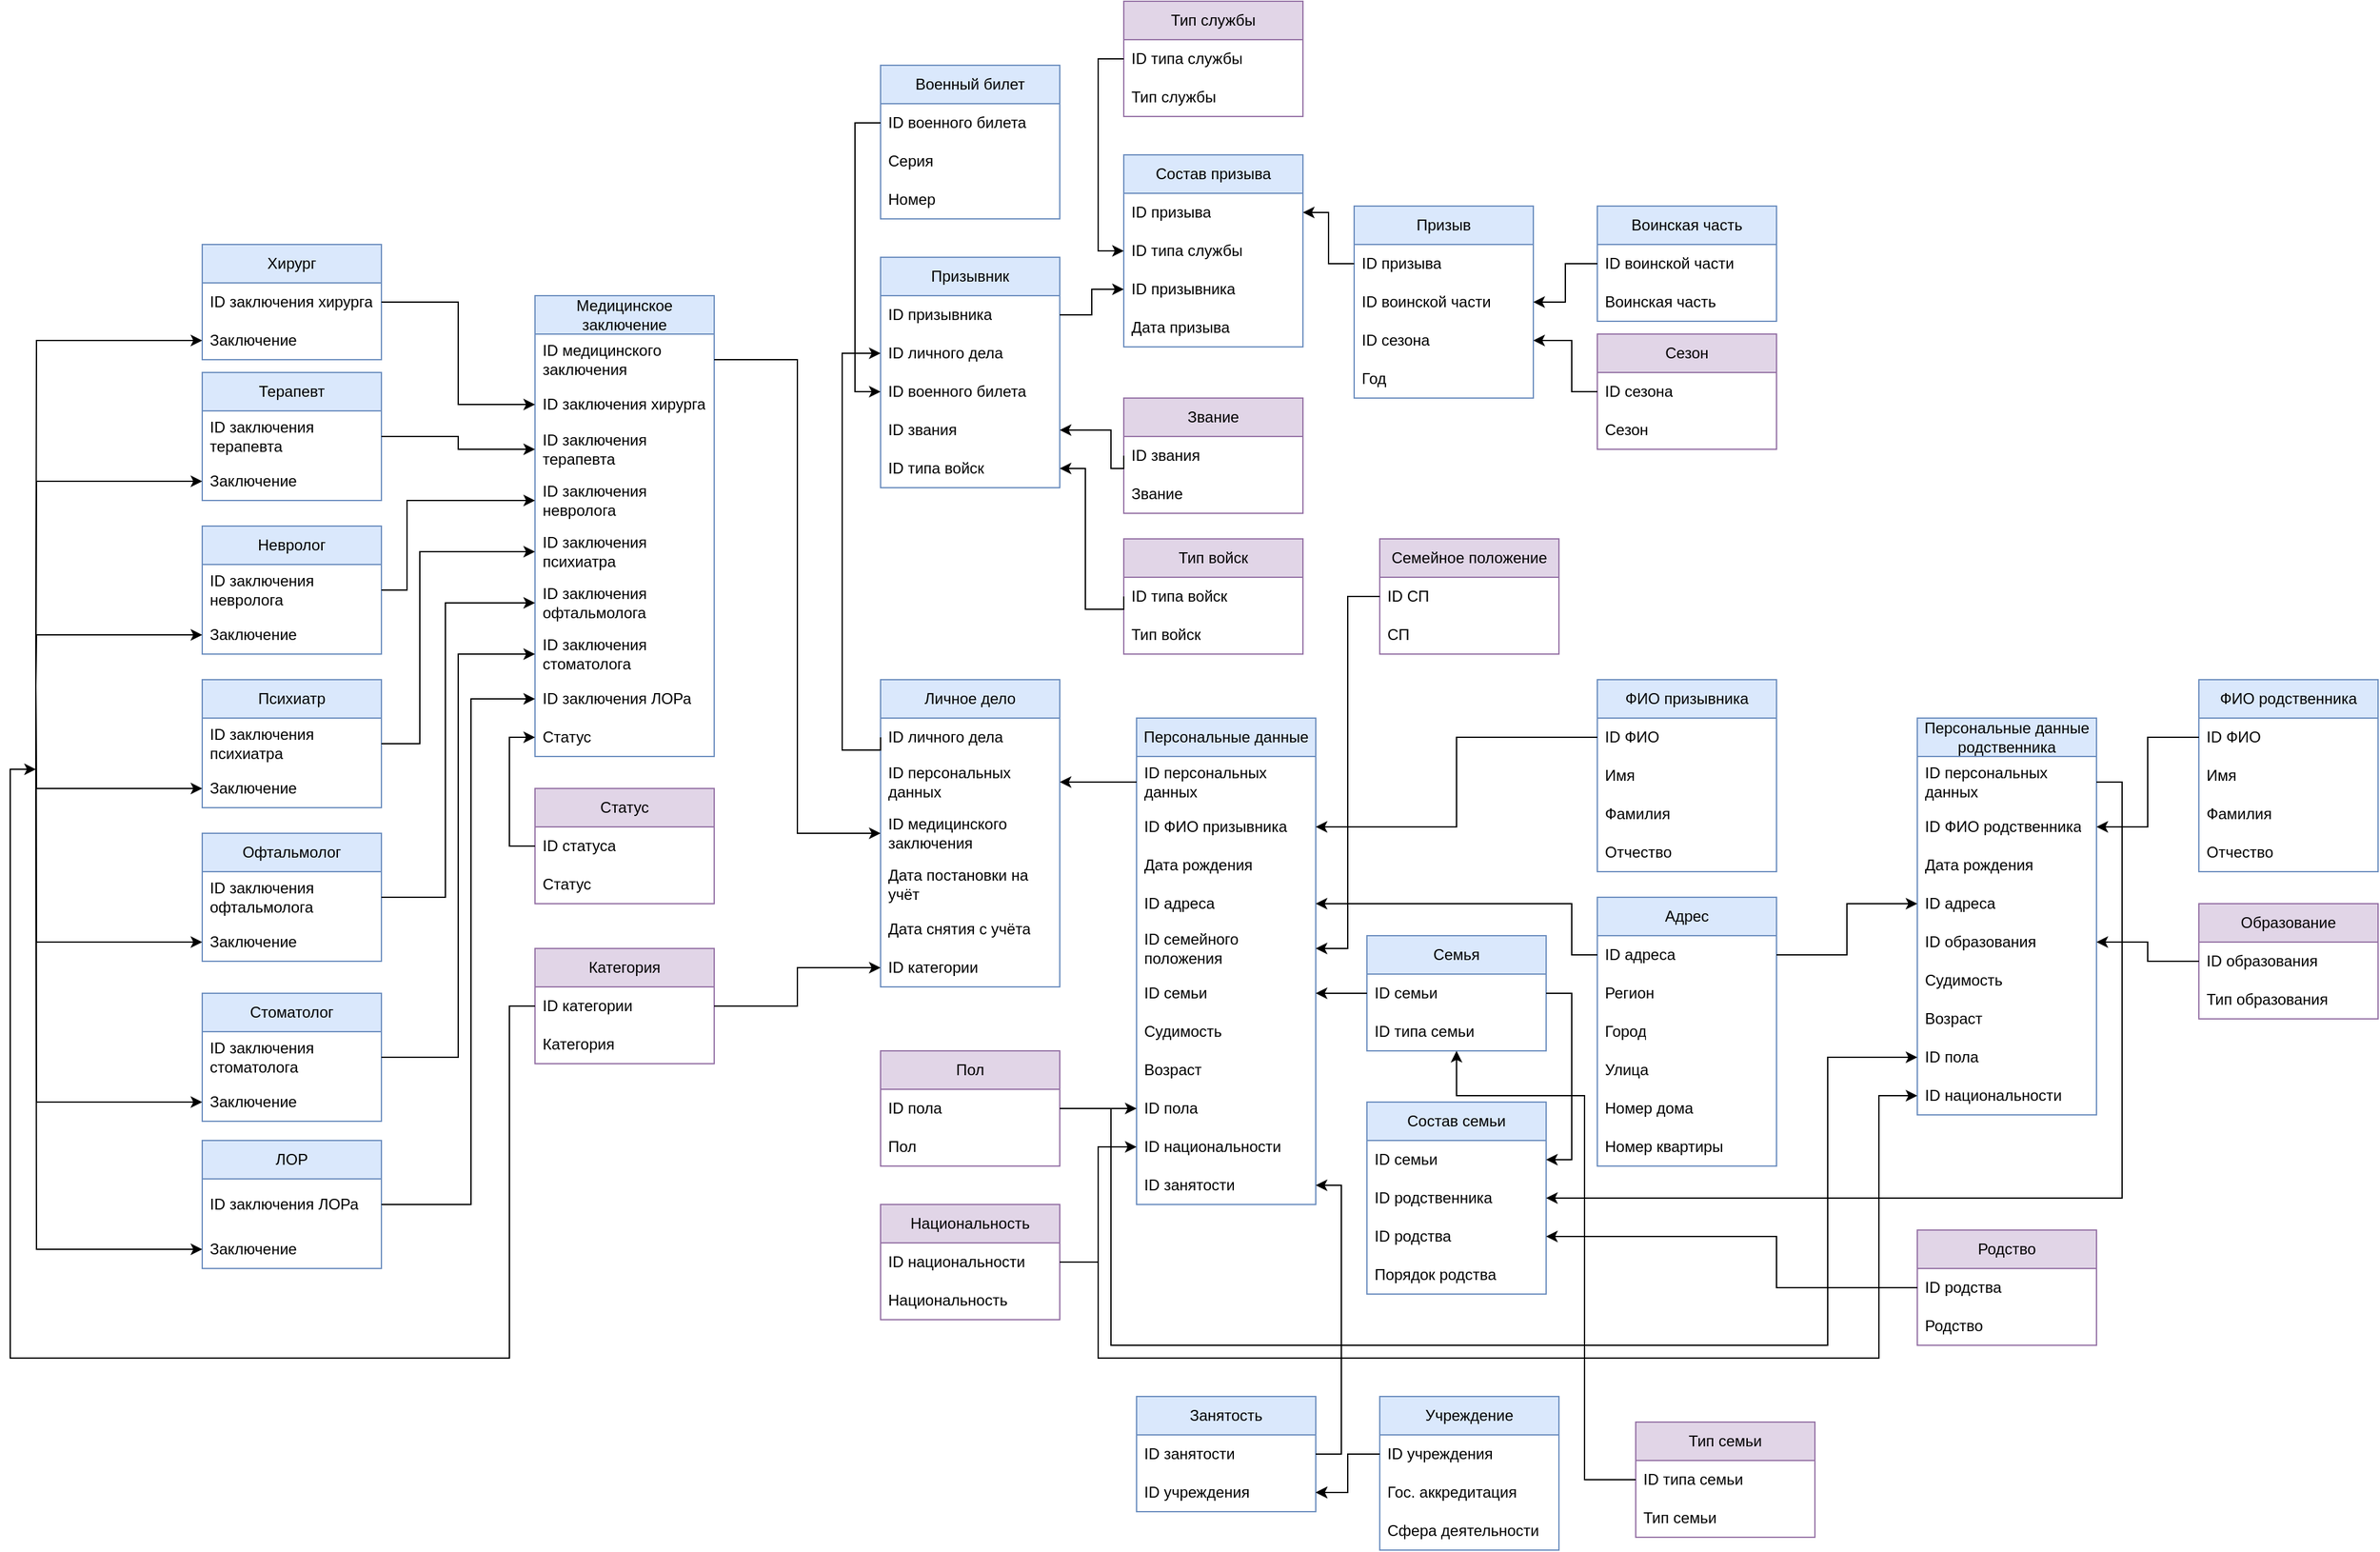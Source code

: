 <mxfile version="21.2.9" type="device">
  <diagram id="y6UfRKZ6QEJQWM361MYS" name="Страница 2">
    <mxGraphModel dx="2209" dy="2010" grid="1" gridSize="10" guides="1" tooltips="1" connect="1" arrows="1" fold="1" page="1" pageScale="1" pageWidth="827" pageHeight="1169" math="0" shadow="0">
      <root>
        <mxCell id="0" />
        <mxCell id="1" parent="0" />
        <mxCell id="uFjGDfnE48yF_RBGlcIL-2" value="Состав призыва" style="swimlane;fontStyle=0;childLayout=stackLayout;horizontal=1;startSize=30;horizontalStack=0;resizeParent=1;resizeParentMax=0;resizeLast=0;collapsible=1;marginBottom=0;whiteSpace=wrap;html=1;fillColor=#dae8fc;strokeColor=#6c8ebf;" parent="1" vertex="1">
          <mxGeometry x="300" y="40" width="140" height="150" as="geometry">
            <mxRectangle x="310" y="100" width="60" height="30" as="alternateBounds" />
          </mxGeometry>
        </mxCell>
        <mxCell id="uFjGDfnE48yF_RBGlcIL-3" value="ID призыва" style="text;strokeColor=none;fillColor=none;align=left;verticalAlign=middle;spacingLeft=4;spacingRight=4;overflow=hidden;points=[[0,0.5],[1,0.5]];portConstraint=eastwest;rotatable=0;whiteSpace=wrap;html=1;" parent="uFjGDfnE48yF_RBGlcIL-2" vertex="1">
          <mxGeometry y="30" width="140" height="30" as="geometry" />
        </mxCell>
        <mxCell id="oMWhDi-kwJLCMeY2Gtlp-160" value="ID типа службы" style="text;strokeColor=none;fillColor=none;align=left;verticalAlign=middle;spacingLeft=4;spacingRight=4;overflow=hidden;points=[[0,0.5],[1,0.5]];portConstraint=eastwest;rotatable=0;whiteSpace=wrap;html=1;" parent="uFjGDfnE48yF_RBGlcIL-2" vertex="1">
          <mxGeometry y="60" width="140" height="30" as="geometry" />
        </mxCell>
        <mxCell id="uFjGDfnE48yF_RBGlcIL-5" value="ID призывника" style="text;strokeColor=none;fillColor=none;align=left;verticalAlign=middle;spacingLeft=4;spacingRight=4;overflow=hidden;points=[[0,0.5],[1,0.5]];portConstraint=eastwest;rotatable=0;whiteSpace=wrap;html=1;" parent="uFjGDfnE48yF_RBGlcIL-2" vertex="1">
          <mxGeometry y="90" width="140" height="30" as="geometry" />
        </mxCell>
        <mxCell id="iztX2LbLnzQmKJiLHcBv-1" value="Дата призыва" style="text;strokeColor=none;fillColor=none;align=left;verticalAlign=middle;spacingLeft=4;spacingRight=4;overflow=hidden;points=[[0,0.5],[1,0.5]];portConstraint=eastwest;rotatable=0;whiteSpace=wrap;html=1;" parent="uFjGDfnE48yF_RBGlcIL-2" vertex="1">
          <mxGeometry y="120" width="140" height="30" as="geometry" />
        </mxCell>
        <mxCell id="xV8su9iFCQL68-W9Ks59-1" value="Призыв" style="swimlane;fontStyle=0;childLayout=stackLayout;horizontal=1;startSize=30;horizontalStack=0;resizeParent=1;resizeParentMax=0;resizeLast=0;collapsible=1;marginBottom=0;whiteSpace=wrap;html=1;fillColor=#dae8fc;strokeColor=#6c8ebf;" parent="1" vertex="1">
          <mxGeometry x="480" y="80" width="140" height="150" as="geometry" />
        </mxCell>
        <mxCell id="xV8su9iFCQL68-W9Ks59-2" value="ID призыва" style="text;strokeColor=none;fillColor=none;align=left;verticalAlign=middle;spacingLeft=4;spacingRight=4;overflow=hidden;points=[[0,0.5],[1,0.5]];portConstraint=eastwest;rotatable=0;whiteSpace=wrap;html=1;" parent="xV8su9iFCQL68-W9Ks59-1" vertex="1">
          <mxGeometry y="30" width="140" height="30" as="geometry" />
        </mxCell>
        <mxCell id="xV8su9iFCQL68-W9Ks59-3" value="ID воинской части" style="text;strokeColor=none;fillColor=none;align=left;verticalAlign=middle;spacingLeft=4;spacingRight=4;overflow=hidden;points=[[0,0.5],[1,0.5]];portConstraint=eastwest;rotatable=0;whiteSpace=wrap;html=1;" parent="xV8su9iFCQL68-W9Ks59-1" vertex="1">
          <mxGeometry y="60" width="140" height="30" as="geometry" />
        </mxCell>
        <mxCell id="xV8su9iFCQL68-W9Ks59-4" value="ID сезона&amp;nbsp;" style="text;strokeColor=none;fillColor=none;align=left;verticalAlign=middle;spacingLeft=4;spacingRight=4;overflow=hidden;points=[[0,0.5],[1,0.5]];portConstraint=eastwest;rotatable=0;whiteSpace=wrap;html=1;" parent="xV8su9iFCQL68-W9Ks59-1" vertex="1">
          <mxGeometry y="90" width="140" height="30" as="geometry" />
        </mxCell>
        <mxCell id="rqES-vHWVah4KchHbYOA-2" value="Год" style="text;strokeColor=none;fillColor=none;align=left;verticalAlign=middle;spacingLeft=4;spacingRight=4;overflow=hidden;points=[[0,0.5],[1,0.5]];portConstraint=eastwest;rotatable=0;whiteSpace=wrap;html=1;" parent="xV8su9iFCQL68-W9Ks59-1" vertex="1">
          <mxGeometry y="120" width="140" height="30" as="geometry" />
        </mxCell>
        <mxCell id="rqES-vHWVah4KchHbYOA-3" value="Воинская часть" style="swimlane;fontStyle=0;childLayout=stackLayout;horizontal=1;startSize=30;horizontalStack=0;resizeParent=1;resizeParentMax=0;resizeLast=0;collapsible=1;marginBottom=0;whiteSpace=wrap;html=1;fillColor=#dae8fc;strokeColor=#6c8ebf;" parent="1" vertex="1">
          <mxGeometry x="670" y="80" width="140" height="90" as="geometry" />
        </mxCell>
        <mxCell id="rqES-vHWVah4KchHbYOA-5" value="ID воинской части" style="text;strokeColor=none;fillColor=none;align=left;verticalAlign=middle;spacingLeft=4;spacingRight=4;overflow=hidden;points=[[0,0.5],[1,0.5]];portConstraint=eastwest;rotatable=0;whiteSpace=wrap;html=1;" parent="rqES-vHWVah4KchHbYOA-3" vertex="1">
          <mxGeometry y="30" width="140" height="30" as="geometry" />
        </mxCell>
        <mxCell id="rqES-vHWVah4KchHbYOA-6" value="Воинская часть" style="text;strokeColor=none;fillColor=none;align=left;verticalAlign=middle;spacingLeft=4;spacingRight=4;overflow=hidden;points=[[0,0.5],[1,0.5]];portConstraint=eastwest;rotatable=0;whiteSpace=wrap;html=1;" parent="rqES-vHWVah4KchHbYOA-3" vertex="1">
          <mxGeometry y="60" width="140" height="30" as="geometry" />
        </mxCell>
        <mxCell id="rqES-vHWVah4KchHbYOA-7" value="Сезон" style="swimlane;fontStyle=0;childLayout=stackLayout;horizontal=1;startSize=30;horizontalStack=0;resizeParent=1;resizeParentMax=0;resizeLast=0;collapsible=1;marginBottom=0;whiteSpace=wrap;html=1;fillColor=#e1d5e7;strokeColor=#9673a6;" parent="1" vertex="1">
          <mxGeometry x="670" y="180" width="140" height="90" as="geometry" />
        </mxCell>
        <mxCell id="rqES-vHWVah4KchHbYOA-8" value="ID сезона" style="text;strokeColor=none;fillColor=none;align=left;verticalAlign=middle;spacingLeft=4;spacingRight=4;overflow=hidden;points=[[0,0.5],[1,0.5]];portConstraint=eastwest;rotatable=0;whiteSpace=wrap;html=1;" parent="rqES-vHWVah4KchHbYOA-7" vertex="1">
          <mxGeometry y="30" width="140" height="30" as="geometry" />
        </mxCell>
        <mxCell id="rqES-vHWVah4KchHbYOA-9" value="Сезон" style="text;strokeColor=none;fillColor=none;align=left;verticalAlign=middle;spacingLeft=4;spacingRight=4;overflow=hidden;points=[[0,0.5],[1,0.5]];portConstraint=eastwest;rotatable=0;whiteSpace=wrap;html=1;" parent="rqES-vHWVah4KchHbYOA-7" vertex="1">
          <mxGeometry y="60" width="140" height="30" as="geometry" />
        </mxCell>
        <mxCell id="Y4rXOi4AE6ZYFxm0D70q-1" style="edgeStyle=orthogonalEdgeStyle;rounded=0;orthogonalLoop=1;jettySize=auto;html=1;exitX=0;exitY=0.5;exitDx=0;exitDy=0;entryX=1;entryY=0.5;entryDx=0;entryDy=0;" parent="1" source="xV8su9iFCQL68-W9Ks59-2" target="uFjGDfnE48yF_RBGlcIL-3" edge="1">
          <mxGeometry relative="1" as="geometry" />
        </mxCell>
        <mxCell id="Y4rXOi4AE6ZYFxm0D70q-3" style="edgeStyle=orthogonalEdgeStyle;rounded=0;orthogonalLoop=1;jettySize=auto;html=1;exitX=0;exitY=0.5;exitDx=0;exitDy=0;" parent="1" source="rqES-vHWVah4KchHbYOA-8" target="xV8su9iFCQL68-W9Ks59-4" edge="1">
          <mxGeometry relative="1" as="geometry">
            <Array as="points">
              <mxPoint x="650" y="225" />
              <mxPoint x="650" y="185" />
            </Array>
          </mxGeometry>
        </mxCell>
        <mxCell id="Y4rXOi4AE6ZYFxm0D70q-4" style="edgeStyle=orthogonalEdgeStyle;rounded=0;orthogonalLoop=1;jettySize=auto;html=1;exitX=0;exitY=0.5;exitDx=0;exitDy=0;entryX=1;entryY=0.5;entryDx=0;entryDy=0;" parent="1" source="rqES-vHWVah4KchHbYOA-5" target="xV8su9iFCQL68-W9Ks59-3" edge="1">
          <mxGeometry relative="1" as="geometry" />
        </mxCell>
        <mxCell id="DBEHc1FnCBLJ6mM6Ktaa-1" value="Призывник" style="swimlane;fontStyle=0;childLayout=stackLayout;horizontal=1;startSize=30;horizontalStack=0;resizeParent=1;resizeParentMax=0;resizeLast=0;collapsible=1;marginBottom=0;whiteSpace=wrap;html=1;fillColor=#dae8fc;strokeColor=#6c8ebf;" parent="1" vertex="1">
          <mxGeometry x="110" y="120" width="140" height="180" as="geometry" />
        </mxCell>
        <mxCell id="DBEHc1FnCBLJ6mM6Ktaa-2" value="ID призывника" style="text;strokeColor=none;fillColor=none;align=left;verticalAlign=middle;spacingLeft=4;spacingRight=4;overflow=hidden;points=[[0,0.5],[1,0.5]];portConstraint=eastwest;rotatable=0;whiteSpace=wrap;html=1;" parent="DBEHc1FnCBLJ6mM6Ktaa-1" vertex="1">
          <mxGeometry y="30" width="140" height="30" as="geometry" />
        </mxCell>
        <mxCell id="DBEHc1FnCBLJ6mM6Ktaa-3" value="ID личного дела" style="text;strokeColor=none;fillColor=none;align=left;verticalAlign=middle;spacingLeft=4;spacingRight=4;overflow=hidden;points=[[0,0.5],[1,0.5]];portConstraint=eastwest;rotatable=0;whiteSpace=wrap;html=1;" parent="DBEHc1FnCBLJ6mM6Ktaa-1" vertex="1">
          <mxGeometry y="60" width="140" height="30" as="geometry" />
        </mxCell>
        <mxCell id="DBEHc1FnCBLJ6mM6Ktaa-4" value="ID военного билета" style="text;strokeColor=none;fillColor=none;align=left;verticalAlign=middle;spacingLeft=4;spacingRight=4;overflow=hidden;points=[[0,0.5],[1,0.5]];portConstraint=eastwest;rotatable=0;whiteSpace=wrap;html=1;" parent="DBEHc1FnCBLJ6mM6Ktaa-1" vertex="1">
          <mxGeometry y="90" width="140" height="30" as="geometry" />
        </mxCell>
        <mxCell id="NU4ZQ6qD4mlW5rFmDIBN-10" value="ID звания" style="text;strokeColor=none;fillColor=none;align=left;verticalAlign=middle;spacingLeft=4;spacingRight=4;overflow=hidden;points=[[0,0.5],[1,0.5]];portConstraint=eastwest;rotatable=0;whiteSpace=wrap;html=1;" parent="DBEHc1FnCBLJ6mM6Ktaa-1" vertex="1">
          <mxGeometry y="120" width="140" height="30" as="geometry" />
        </mxCell>
        <mxCell id="qyU4vmr8I8zJq5uqFT6e-4" value="ID типа войск" style="text;strokeColor=none;fillColor=none;align=left;verticalAlign=middle;spacingLeft=4;spacingRight=4;overflow=hidden;points=[[0,0.5],[1,0.5]];portConstraint=eastwest;rotatable=0;whiteSpace=wrap;html=1;" parent="DBEHc1FnCBLJ6mM6Ktaa-1" vertex="1">
          <mxGeometry y="150" width="140" height="30" as="geometry" />
        </mxCell>
        <mxCell id="NU4ZQ6qD4mlW5rFmDIBN-1" value="Звание" style="swimlane;fontStyle=0;childLayout=stackLayout;horizontal=1;startSize=30;horizontalStack=0;resizeParent=1;resizeParentMax=0;resizeLast=0;collapsible=1;marginBottom=0;whiteSpace=wrap;html=1;fillColor=#e1d5e7;strokeColor=#9673a6;" parent="1" vertex="1">
          <mxGeometry x="300" y="230" width="140" height="90" as="geometry" />
        </mxCell>
        <mxCell id="NU4ZQ6qD4mlW5rFmDIBN-2" value="ID звания" style="text;strokeColor=none;fillColor=none;align=left;verticalAlign=middle;spacingLeft=4;spacingRight=4;overflow=hidden;points=[[0,0.5],[1,0.5]];portConstraint=eastwest;rotatable=0;whiteSpace=wrap;html=1;" parent="NU4ZQ6qD4mlW5rFmDIBN-1" vertex="1">
          <mxGeometry y="30" width="140" height="30" as="geometry" />
        </mxCell>
        <mxCell id="NU4ZQ6qD4mlW5rFmDIBN-3" value="Звание" style="text;strokeColor=none;fillColor=none;align=left;verticalAlign=middle;spacingLeft=4;spacingRight=4;overflow=hidden;points=[[0,0.5],[1,0.5]];portConstraint=eastwest;rotatable=0;whiteSpace=wrap;html=1;" parent="NU4ZQ6qD4mlW5rFmDIBN-1" vertex="1">
          <mxGeometry y="60" width="140" height="30" as="geometry" />
        </mxCell>
        <mxCell id="a8Vr-hNxq2lfJQfyhQ2G-1" style="edgeStyle=orthogonalEdgeStyle;rounded=0;orthogonalLoop=1;jettySize=auto;html=1;exitX=1;exitY=0.5;exitDx=0;exitDy=0;entryX=0;entryY=0.5;entryDx=0;entryDy=0;" parent="1" source="DBEHc1FnCBLJ6mM6Ktaa-2" target="uFjGDfnE48yF_RBGlcIL-5" edge="1">
          <mxGeometry relative="1" as="geometry" />
        </mxCell>
        <mxCell id="XxXXBL17YT1cGlE6tvlk-1" value="Военный билет" style="swimlane;fontStyle=0;childLayout=stackLayout;horizontal=1;startSize=30;horizontalStack=0;resizeParent=1;resizeParentMax=0;resizeLast=0;collapsible=1;marginBottom=0;whiteSpace=wrap;html=1;fillColor=#dae8fc;strokeColor=#6c8ebf;" parent="1" vertex="1">
          <mxGeometry x="110" y="-30" width="140" height="120" as="geometry" />
        </mxCell>
        <mxCell id="XxXXBL17YT1cGlE6tvlk-2" value="ID военного билета" style="text;strokeColor=none;fillColor=none;align=left;verticalAlign=middle;spacingLeft=4;spacingRight=4;overflow=hidden;points=[[0,0.5],[1,0.5]];portConstraint=eastwest;rotatable=0;whiteSpace=wrap;html=1;" parent="XxXXBL17YT1cGlE6tvlk-1" vertex="1">
          <mxGeometry y="30" width="140" height="30" as="geometry" />
        </mxCell>
        <mxCell id="XxXXBL17YT1cGlE6tvlk-4" value="Серия" style="text;strokeColor=none;fillColor=none;align=left;verticalAlign=middle;spacingLeft=4;spacingRight=4;overflow=hidden;points=[[0,0.5],[1,0.5]];portConstraint=eastwest;rotatable=0;whiteSpace=wrap;html=1;" parent="XxXXBL17YT1cGlE6tvlk-1" vertex="1">
          <mxGeometry y="60" width="140" height="30" as="geometry" />
        </mxCell>
        <mxCell id="e65DoF6OKbClnprVF4vQ-1" value="Номер" style="text;strokeColor=none;fillColor=none;align=left;verticalAlign=middle;spacingLeft=4;spacingRight=4;overflow=hidden;points=[[0,0.5],[1,0.5]];portConstraint=eastwest;rotatable=0;whiteSpace=wrap;html=1;" parent="XxXXBL17YT1cGlE6tvlk-1" vertex="1">
          <mxGeometry y="90" width="140" height="30" as="geometry" />
        </mxCell>
        <mxCell id="e65DoF6OKbClnprVF4vQ-2" style="edgeStyle=orthogonalEdgeStyle;rounded=0;orthogonalLoop=1;jettySize=auto;html=1;exitX=0;exitY=0.5;exitDx=0;exitDy=0;entryX=0;entryY=0.5;entryDx=0;entryDy=0;" parent="1" source="XxXXBL17YT1cGlE6tvlk-2" target="DBEHc1FnCBLJ6mM6Ktaa-4" edge="1">
          <mxGeometry relative="1" as="geometry" />
        </mxCell>
        <mxCell id="dvVMdu815sfrwOotKOuK-1" value="Личное дело" style="swimlane;fontStyle=0;childLayout=stackLayout;horizontal=1;startSize=30;horizontalStack=0;resizeParent=1;resizeParentMax=0;resizeLast=0;collapsible=1;marginBottom=0;whiteSpace=wrap;html=1;fillColor=#dae8fc;strokeColor=#6c8ebf;" parent="1" vertex="1">
          <mxGeometry x="110" y="450" width="140" height="240" as="geometry" />
        </mxCell>
        <mxCell id="dvVMdu815sfrwOotKOuK-2" value="ID личного дела" style="text;strokeColor=none;fillColor=none;align=left;verticalAlign=middle;spacingLeft=4;spacingRight=4;overflow=hidden;points=[[0,0.5],[1,0.5]];portConstraint=eastwest;rotatable=0;whiteSpace=wrap;html=1;" parent="dvVMdu815sfrwOotKOuK-1" vertex="1">
          <mxGeometry y="30" width="140" height="30" as="geometry" />
        </mxCell>
        <mxCell id="dvVMdu815sfrwOotKOuK-3" value="ID персональных данных" style="text;strokeColor=none;fillColor=none;align=left;verticalAlign=middle;spacingLeft=4;spacingRight=4;overflow=hidden;points=[[0,0.5],[1,0.5]];portConstraint=eastwest;rotatable=0;whiteSpace=wrap;html=1;" parent="dvVMdu815sfrwOotKOuK-1" vertex="1">
          <mxGeometry y="60" width="140" height="40" as="geometry" />
        </mxCell>
        <mxCell id="KhFK9uKKPOUQWYRajKte-2" value="ID медицинского заключения" style="text;strokeColor=none;fillColor=none;align=left;verticalAlign=middle;spacingLeft=4;spacingRight=4;overflow=hidden;points=[[0,0.5],[1,0.5]];portConstraint=eastwest;rotatable=0;whiteSpace=wrap;html=1;" parent="dvVMdu815sfrwOotKOuK-1" vertex="1">
          <mxGeometry y="100" width="140" height="40" as="geometry" />
        </mxCell>
        <mxCell id="qyU4vmr8I8zJq5uqFT6e-1" value="Дата постановки на учёт" style="text;strokeColor=none;fillColor=none;align=left;verticalAlign=middle;spacingLeft=4;spacingRight=4;overflow=hidden;points=[[0,0.5],[1,0.5]];portConstraint=eastwest;rotatable=0;whiteSpace=wrap;html=1;" parent="dvVMdu815sfrwOotKOuK-1" vertex="1">
          <mxGeometry y="140" width="140" height="40" as="geometry" />
        </mxCell>
        <mxCell id="qyU4vmr8I8zJq5uqFT6e-2" value="Дата снятия с учёта" style="text;strokeColor=none;fillColor=none;align=left;verticalAlign=middle;spacingLeft=4;spacingRight=4;overflow=hidden;points=[[0,0.5],[1,0.5]];portConstraint=eastwest;rotatable=0;whiteSpace=wrap;html=1;" parent="dvVMdu815sfrwOotKOuK-1" vertex="1">
          <mxGeometry y="180" width="140" height="30" as="geometry" />
        </mxCell>
        <mxCell id="KhFK9uKKPOUQWYRajKte-1" value="ID категории" style="text;strokeColor=none;fillColor=none;align=left;verticalAlign=middle;spacingLeft=4;spacingRight=4;overflow=hidden;points=[[0,0.5],[1,0.5]];portConstraint=eastwest;rotatable=0;whiteSpace=wrap;html=1;" parent="dvVMdu815sfrwOotKOuK-1" vertex="1">
          <mxGeometry y="210" width="140" height="30" as="geometry" />
        </mxCell>
        <mxCell id="u3xjwBokUDfRhbTMQV2V-1" style="edgeStyle=orthogonalEdgeStyle;rounded=0;orthogonalLoop=1;jettySize=auto;html=1;exitX=0;exitY=0.5;exitDx=0;exitDy=0;entryX=0;entryY=0.5;entryDx=0;entryDy=0;" parent="1" source="dvVMdu815sfrwOotKOuK-2" target="DBEHc1FnCBLJ6mM6Ktaa-3" edge="1">
          <mxGeometry relative="1" as="geometry">
            <Array as="points">
              <mxPoint x="110" y="505" />
              <mxPoint x="80" y="505" />
              <mxPoint x="80" y="195" />
            </Array>
          </mxGeometry>
        </mxCell>
        <mxCell id="4Lfjyu_UfMCM6IHOQm0h-1" value="Персональные данные" style="swimlane;fontStyle=0;childLayout=stackLayout;horizontal=1;startSize=30;horizontalStack=0;resizeParent=1;resizeParentMax=0;resizeLast=0;collapsible=1;marginBottom=0;whiteSpace=wrap;html=1;fillColor=#dae8fc;strokeColor=#6c8ebf;" parent="1" vertex="1">
          <mxGeometry x="310" y="480" width="140" height="380" as="geometry" />
        </mxCell>
        <mxCell id="4Lfjyu_UfMCM6IHOQm0h-2" value="ID персональных данных&amp;nbsp;" style="text;strokeColor=none;fillColor=none;align=left;verticalAlign=middle;spacingLeft=4;spacingRight=4;overflow=hidden;points=[[0,0.5],[1,0.5]];portConstraint=eastwest;rotatable=0;whiteSpace=wrap;html=1;" parent="4Lfjyu_UfMCM6IHOQm0h-1" vertex="1">
          <mxGeometry y="30" width="140" height="40" as="geometry" />
        </mxCell>
        <mxCell id="4Lfjyu_UfMCM6IHOQm0h-3" value="ID ФИО призывника" style="text;strokeColor=none;fillColor=none;align=left;verticalAlign=middle;spacingLeft=4;spacingRight=4;overflow=hidden;points=[[0,0.5],[1,0.5]];portConstraint=eastwest;rotatable=0;whiteSpace=wrap;html=1;" parent="4Lfjyu_UfMCM6IHOQm0h-1" vertex="1">
          <mxGeometry y="70" width="140" height="30" as="geometry" />
        </mxCell>
        <mxCell id="oMWhDi-kwJLCMeY2Gtlp-1" value="Дата рождения" style="text;strokeColor=none;fillColor=none;align=left;verticalAlign=middle;spacingLeft=4;spacingRight=4;overflow=hidden;points=[[0,0.5],[1,0.5]];portConstraint=eastwest;rotatable=0;whiteSpace=wrap;html=1;" parent="4Lfjyu_UfMCM6IHOQm0h-1" vertex="1">
          <mxGeometry y="100" width="140" height="30" as="geometry" />
        </mxCell>
        <mxCell id="oMWhDi-kwJLCMeY2Gtlp-2" value="ID адреса&amp;nbsp;" style="text;strokeColor=none;fillColor=none;align=left;verticalAlign=middle;spacingLeft=4;spacingRight=4;overflow=hidden;points=[[0,0.5],[1,0.5]];portConstraint=eastwest;rotatable=0;whiteSpace=wrap;html=1;" parent="4Lfjyu_UfMCM6IHOQm0h-1" vertex="1">
          <mxGeometry y="130" width="140" height="30" as="geometry" />
        </mxCell>
        <mxCell id="oMWhDi-kwJLCMeY2Gtlp-3" value="ID семейного положения" style="text;strokeColor=none;fillColor=none;align=left;verticalAlign=middle;spacingLeft=4;spacingRight=4;overflow=hidden;points=[[0,0.5],[1,0.5]];portConstraint=eastwest;rotatable=0;whiteSpace=wrap;html=1;" parent="4Lfjyu_UfMCM6IHOQm0h-1" vertex="1">
          <mxGeometry y="160" width="140" height="40" as="geometry" />
        </mxCell>
        <mxCell id="oMWhDi-kwJLCMeY2Gtlp-4" value="ID семьи" style="text;strokeColor=none;fillColor=none;align=left;verticalAlign=middle;spacingLeft=4;spacingRight=4;overflow=hidden;points=[[0,0.5],[1,0.5]];portConstraint=eastwest;rotatable=0;whiteSpace=wrap;html=1;" parent="4Lfjyu_UfMCM6IHOQm0h-1" vertex="1">
          <mxGeometry y="200" width="140" height="30" as="geometry" />
        </mxCell>
        <mxCell id="oMWhDi-kwJLCMeY2Gtlp-35" value="Судимость" style="text;strokeColor=none;fillColor=none;align=left;verticalAlign=middle;spacingLeft=4;spacingRight=4;overflow=hidden;points=[[0,0.5],[1,0.5]];portConstraint=eastwest;rotatable=0;whiteSpace=wrap;html=1;" parent="4Lfjyu_UfMCM6IHOQm0h-1" vertex="1">
          <mxGeometry y="230" width="140" height="30" as="geometry" />
        </mxCell>
        <mxCell id="oMWhDi-kwJLCMeY2Gtlp-36" value="Возраст" style="text;strokeColor=none;fillColor=none;align=left;verticalAlign=middle;spacingLeft=4;spacingRight=4;overflow=hidden;points=[[0,0.5],[1,0.5]];portConstraint=eastwest;rotatable=0;whiteSpace=wrap;html=1;" parent="4Lfjyu_UfMCM6IHOQm0h-1" vertex="1">
          <mxGeometry y="260" width="140" height="30" as="geometry" />
        </mxCell>
        <mxCell id="oMWhDi-kwJLCMeY2Gtlp-37" value="ID пола" style="text;strokeColor=none;fillColor=none;align=left;verticalAlign=middle;spacingLeft=4;spacingRight=4;overflow=hidden;points=[[0,0.5],[1,0.5]];portConstraint=eastwest;rotatable=0;whiteSpace=wrap;html=1;" parent="4Lfjyu_UfMCM6IHOQm0h-1" vertex="1">
          <mxGeometry y="290" width="140" height="30" as="geometry" />
        </mxCell>
        <mxCell id="oMWhDi-kwJLCMeY2Gtlp-39" value="ID национальности" style="text;strokeColor=none;fillColor=none;align=left;verticalAlign=middle;spacingLeft=4;spacingRight=4;overflow=hidden;points=[[0,0.5],[1,0.5]];portConstraint=eastwest;rotatable=0;whiteSpace=wrap;html=1;" parent="4Lfjyu_UfMCM6IHOQm0h-1" vertex="1">
          <mxGeometry y="320" width="140" height="30" as="geometry" />
        </mxCell>
        <mxCell id="oMWhDi-kwJLCMeY2Gtlp-152" value="ID занятости" style="text;strokeColor=none;fillColor=none;align=left;verticalAlign=middle;spacingLeft=4;spacingRight=4;overflow=hidden;points=[[0,0.5],[1,0.5]];portConstraint=eastwest;rotatable=0;whiteSpace=wrap;html=1;" parent="4Lfjyu_UfMCM6IHOQm0h-1" vertex="1">
          <mxGeometry y="350" width="140" height="30" as="geometry" />
        </mxCell>
        <mxCell id="4Lfjyu_UfMCM6IHOQm0h-6" style="edgeStyle=orthogonalEdgeStyle;rounded=0;orthogonalLoop=1;jettySize=auto;html=1;exitX=0;exitY=0.5;exitDx=0;exitDy=0;entryX=1;entryY=0.5;entryDx=0;entryDy=0;" parent="1" source="4Lfjyu_UfMCM6IHOQm0h-2" target="dvVMdu815sfrwOotKOuK-3" edge="1">
          <mxGeometry relative="1" as="geometry" />
        </mxCell>
        <mxCell id="qyU4vmr8I8zJq5uqFT6e-5" value="Тип войск" style="swimlane;fontStyle=0;childLayout=stackLayout;horizontal=1;startSize=30;horizontalStack=0;resizeParent=1;resizeParentMax=0;resizeLast=0;collapsible=1;marginBottom=0;whiteSpace=wrap;html=1;fillColor=#e1d5e7;strokeColor=#9673a6;" parent="1" vertex="1">
          <mxGeometry x="300" y="340" width="140" height="90" as="geometry" />
        </mxCell>
        <mxCell id="qyU4vmr8I8zJq5uqFT6e-6" value="ID типа войск" style="text;strokeColor=none;fillColor=none;align=left;verticalAlign=middle;spacingLeft=4;spacingRight=4;overflow=hidden;points=[[0,0.5],[1,0.5]];portConstraint=eastwest;rotatable=0;whiteSpace=wrap;html=1;" parent="qyU4vmr8I8zJq5uqFT6e-5" vertex="1">
          <mxGeometry y="30" width="140" height="30" as="geometry" />
        </mxCell>
        <mxCell id="qyU4vmr8I8zJq5uqFT6e-7" value="Тип войск" style="text;strokeColor=none;fillColor=none;align=left;verticalAlign=middle;spacingLeft=4;spacingRight=4;overflow=hidden;points=[[0,0.5],[1,0.5]];portConstraint=eastwest;rotatable=0;whiteSpace=wrap;html=1;" parent="qyU4vmr8I8zJq5uqFT6e-5" vertex="1">
          <mxGeometry y="60" width="140" height="30" as="geometry" />
        </mxCell>
        <mxCell id="qyU4vmr8I8zJq5uqFT6e-9" style="edgeStyle=orthogonalEdgeStyle;rounded=0;orthogonalLoop=1;jettySize=auto;html=1;exitX=0;exitY=0.5;exitDx=0;exitDy=0;entryX=1;entryY=0.5;entryDx=0;entryDy=0;" parent="1" source="NU4ZQ6qD4mlW5rFmDIBN-2" target="NU4ZQ6qD4mlW5rFmDIBN-10" edge="1">
          <mxGeometry relative="1" as="geometry">
            <Array as="points">
              <mxPoint x="290" y="285" />
              <mxPoint x="290" y="255" />
            </Array>
          </mxGeometry>
        </mxCell>
        <mxCell id="qyU4vmr8I8zJq5uqFT6e-10" style="edgeStyle=orthogonalEdgeStyle;rounded=0;orthogonalLoop=1;jettySize=auto;html=1;exitX=0;exitY=0.5;exitDx=0;exitDy=0;entryX=1;entryY=0.5;entryDx=0;entryDy=0;" parent="1" source="qyU4vmr8I8zJq5uqFT6e-6" target="qyU4vmr8I8zJq5uqFT6e-4" edge="1">
          <mxGeometry relative="1" as="geometry">
            <Array as="points">
              <mxPoint x="270" y="395" />
              <mxPoint x="270" y="285" />
            </Array>
          </mxGeometry>
        </mxCell>
        <mxCell id="oMWhDi-kwJLCMeY2Gtlp-6" value="ФИО призывника" style="swimlane;fontStyle=0;childLayout=stackLayout;horizontal=1;startSize=30;horizontalStack=0;resizeParent=1;resizeParentMax=0;resizeLast=0;collapsible=1;marginBottom=0;whiteSpace=wrap;html=1;fillColor=#dae8fc;strokeColor=#6c8ebf;" parent="1" vertex="1">
          <mxGeometry x="670" y="450" width="140" height="150" as="geometry" />
        </mxCell>
        <mxCell id="oMWhDi-kwJLCMeY2Gtlp-7" value="ID ФИО" style="text;strokeColor=none;fillColor=none;align=left;verticalAlign=middle;spacingLeft=4;spacingRight=4;overflow=hidden;points=[[0,0.5],[1,0.5]];portConstraint=eastwest;rotatable=0;whiteSpace=wrap;html=1;" parent="oMWhDi-kwJLCMeY2Gtlp-6" vertex="1">
          <mxGeometry y="30" width="140" height="30" as="geometry" />
        </mxCell>
        <mxCell id="oMWhDi-kwJLCMeY2Gtlp-8" value="Имя" style="text;strokeColor=none;fillColor=none;align=left;verticalAlign=middle;spacingLeft=4;spacingRight=4;overflow=hidden;points=[[0,0.5],[1,0.5]];portConstraint=eastwest;rotatable=0;whiteSpace=wrap;html=1;" parent="oMWhDi-kwJLCMeY2Gtlp-6" vertex="1">
          <mxGeometry y="60" width="140" height="30" as="geometry" />
        </mxCell>
        <mxCell id="oMWhDi-kwJLCMeY2Gtlp-9" value="Фамилия" style="text;strokeColor=none;fillColor=none;align=left;verticalAlign=middle;spacingLeft=4;spacingRight=4;overflow=hidden;points=[[0,0.5],[1,0.5]];portConstraint=eastwest;rotatable=0;whiteSpace=wrap;html=1;" parent="oMWhDi-kwJLCMeY2Gtlp-6" vertex="1">
          <mxGeometry y="90" width="140" height="30" as="geometry" />
        </mxCell>
        <mxCell id="oMWhDi-kwJLCMeY2Gtlp-10" value="Отчество" style="text;strokeColor=none;fillColor=none;align=left;verticalAlign=middle;spacingLeft=4;spacingRight=4;overflow=hidden;points=[[0,0.5],[1,0.5]];portConstraint=eastwest;rotatable=0;whiteSpace=wrap;html=1;" parent="oMWhDi-kwJLCMeY2Gtlp-6" vertex="1">
          <mxGeometry y="120" width="140" height="30" as="geometry" />
        </mxCell>
        <mxCell id="oMWhDi-kwJLCMeY2Gtlp-11" style="edgeStyle=orthogonalEdgeStyle;rounded=0;orthogonalLoop=1;jettySize=auto;html=1;exitX=0;exitY=0.5;exitDx=0;exitDy=0;entryX=1;entryY=0.5;entryDx=0;entryDy=0;" parent="1" source="oMWhDi-kwJLCMeY2Gtlp-7" target="4Lfjyu_UfMCM6IHOQm0h-3" edge="1">
          <mxGeometry relative="1" as="geometry" />
        </mxCell>
        <mxCell id="oMWhDi-kwJLCMeY2Gtlp-12" value="Адрес" style="swimlane;fontStyle=0;childLayout=stackLayout;horizontal=1;startSize=30;horizontalStack=0;resizeParent=1;resizeParentMax=0;resizeLast=0;collapsible=1;marginBottom=0;whiteSpace=wrap;html=1;fillColor=#dae8fc;strokeColor=#6c8ebf;" parent="1" vertex="1">
          <mxGeometry x="670" y="620" width="140" height="210" as="geometry" />
        </mxCell>
        <mxCell id="oMWhDi-kwJLCMeY2Gtlp-13" value="ID адреса" style="text;strokeColor=none;fillColor=none;align=left;verticalAlign=middle;spacingLeft=4;spacingRight=4;overflow=hidden;points=[[0,0.5],[1,0.5]];portConstraint=eastwest;rotatable=0;whiteSpace=wrap;html=1;" parent="oMWhDi-kwJLCMeY2Gtlp-12" vertex="1">
          <mxGeometry y="30" width="140" height="30" as="geometry" />
        </mxCell>
        <mxCell id="oMWhDi-kwJLCMeY2Gtlp-14" value="Регион" style="text;strokeColor=none;fillColor=none;align=left;verticalAlign=middle;spacingLeft=4;spacingRight=4;overflow=hidden;points=[[0,0.5],[1,0.5]];portConstraint=eastwest;rotatable=0;whiteSpace=wrap;html=1;" parent="oMWhDi-kwJLCMeY2Gtlp-12" vertex="1">
          <mxGeometry y="60" width="140" height="30" as="geometry" />
        </mxCell>
        <mxCell id="oMWhDi-kwJLCMeY2Gtlp-15" value="Город" style="text;strokeColor=none;fillColor=none;align=left;verticalAlign=middle;spacingLeft=4;spacingRight=4;overflow=hidden;points=[[0,0.5],[1,0.5]];portConstraint=eastwest;rotatable=0;whiteSpace=wrap;html=1;" parent="oMWhDi-kwJLCMeY2Gtlp-12" vertex="1">
          <mxGeometry y="90" width="140" height="30" as="geometry" />
        </mxCell>
        <mxCell id="oMWhDi-kwJLCMeY2Gtlp-16" value="Улица" style="text;strokeColor=none;fillColor=none;align=left;verticalAlign=middle;spacingLeft=4;spacingRight=4;overflow=hidden;points=[[0,0.5],[1,0.5]];portConstraint=eastwest;rotatable=0;whiteSpace=wrap;html=1;" parent="oMWhDi-kwJLCMeY2Gtlp-12" vertex="1">
          <mxGeometry y="120" width="140" height="30" as="geometry" />
        </mxCell>
        <mxCell id="oMWhDi-kwJLCMeY2Gtlp-17" value="Номер дома" style="text;strokeColor=none;fillColor=none;align=left;verticalAlign=middle;spacingLeft=4;spacingRight=4;overflow=hidden;points=[[0,0.5],[1,0.5]];portConstraint=eastwest;rotatable=0;whiteSpace=wrap;html=1;" parent="oMWhDi-kwJLCMeY2Gtlp-12" vertex="1">
          <mxGeometry y="150" width="140" height="30" as="geometry" />
        </mxCell>
        <mxCell id="oMWhDi-kwJLCMeY2Gtlp-18" value="Номер квартиры" style="text;strokeColor=none;fillColor=none;align=left;verticalAlign=middle;spacingLeft=4;spacingRight=4;overflow=hidden;points=[[0,0.5],[1,0.5]];portConstraint=eastwest;rotatable=0;whiteSpace=wrap;html=1;" parent="oMWhDi-kwJLCMeY2Gtlp-12" vertex="1">
          <mxGeometry y="180" width="140" height="30" as="geometry" />
        </mxCell>
        <mxCell id="oMWhDi-kwJLCMeY2Gtlp-19" style="edgeStyle=orthogonalEdgeStyle;rounded=0;orthogonalLoop=1;jettySize=auto;html=1;exitX=0;exitY=0.5;exitDx=0;exitDy=0;entryX=1;entryY=0.5;entryDx=0;entryDy=0;" parent="1" source="oMWhDi-kwJLCMeY2Gtlp-13" target="oMWhDi-kwJLCMeY2Gtlp-2" edge="1">
          <mxGeometry relative="1" as="geometry">
            <Array as="points">
              <mxPoint x="650" y="665" />
              <mxPoint x="650" y="625" />
            </Array>
          </mxGeometry>
        </mxCell>
        <mxCell id="oMWhDi-kwJLCMeY2Gtlp-20" value="Семейное положение" style="swimlane;fontStyle=0;childLayout=stackLayout;horizontal=1;startSize=30;horizontalStack=0;resizeParent=1;resizeParentMax=0;resizeLast=0;collapsible=1;marginBottom=0;whiteSpace=wrap;html=1;fillColor=#e1d5e7;strokeColor=#9673a6;" parent="1" vertex="1">
          <mxGeometry x="500" y="340" width="140" height="90" as="geometry" />
        </mxCell>
        <mxCell id="oMWhDi-kwJLCMeY2Gtlp-21" value="ID СП" style="text;strokeColor=none;fillColor=none;align=left;verticalAlign=middle;spacingLeft=4;spacingRight=4;overflow=hidden;points=[[0,0.5],[1,0.5]];portConstraint=eastwest;rotatable=0;whiteSpace=wrap;html=1;" parent="oMWhDi-kwJLCMeY2Gtlp-20" vertex="1">
          <mxGeometry y="30" width="140" height="30" as="geometry" />
        </mxCell>
        <mxCell id="oMWhDi-kwJLCMeY2Gtlp-22" value="СП" style="text;strokeColor=none;fillColor=none;align=left;verticalAlign=middle;spacingLeft=4;spacingRight=4;overflow=hidden;points=[[0,0.5],[1,0.5]];portConstraint=eastwest;rotatable=0;whiteSpace=wrap;html=1;" parent="oMWhDi-kwJLCMeY2Gtlp-20" vertex="1">
          <mxGeometry y="60" width="140" height="30" as="geometry" />
        </mxCell>
        <mxCell id="oMWhDi-kwJLCMeY2Gtlp-24" style="edgeStyle=orthogonalEdgeStyle;rounded=0;orthogonalLoop=1;jettySize=auto;html=1;exitX=0;exitY=0.5;exitDx=0;exitDy=0;entryX=1;entryY=0.5;entryDx=0;entryDy=0;" parent="1" source="oMWhDi-kwJLCMeY2Gtlp-21" target="oMWhDi-kwJLCMeY2Gtlp-3" edge="1">
          <mxGeometry relative="1" as="geometry" />
        </mxCell>
        <mxCell id="oMWhDi-kwJLCMeY2Gtlp-25" value="Семья" style="swimlane;fontStyle=0;childLayout=stackLayout;horizontal=1;startSize=30;horizontalStack=0;resizeParent=1;resizeParentMax=0;resizeLast=0;collapsible=1;marginBottom=0;whiteSpace=wrap;html=1;fillColor=#dae8fc;strokeColor=#6c8ebf;" parent="1" vertex="1">
          <mxGeometry x="490" y="650" width="140" height="90" as="geometry" />
        </mxCell>
        <mxCell id="oMWhDi-kwJLCMeY2Gtlp-26" value="ID семьи" style="text;strokeColor=none;fillColor=none;align=left;verticalAlign=middle;spacingLeft=4;spacingRight=4;overflow=hidden;points=[[0,0.5],[1,0.5]];portConstraint=eastwest;rotatable=0;whiteSpace=wrap;html=1;" parent="oMWhDi-kwJLCMeY2Gtlp-25" vertex="1">
          <mxGeometry y="30" width="140" height="30" as="geometry" />
        </mxCell>
        <mxCell id="oMWhDi-kwJLCMeY2Gtlp-27" value="ID типа семьи" style="text;strokeColor=none;fillColor=none;align=left;verticalAlign=middle;spacingLeft=4;spacingRight=4;overflow=hidden;points=[[0,0.5],[1,0.5]];portConstraint=eastwest;rotatable=0;whiteSpace=wrap;html=1;" parent="oMWhDi-kwJLCMeY2Gtlp-25" vertex="1">
          <mxGeometry y="60" width="140" height="30" as="geometry" />
        </mxCell>
        <mxCell id="oMWhDi-kwJLCMeY2Gtlp-29" style="edgeStyle=orthogonalEdgeStyle;rounded=0;orthogonalLoop=1;jettySize=auto;html=1;exitX=0;exitY=0.5;exitDx=0;exitDy=0;entryX=1;entryY=0.5;entryDx=0;entryDy=0;" parent="1" source="oMWhDi-kwJLCMeY2Gtlp-26" target="oMWhDi-kwJLCMeY2Gtlp-4" edge="1">
          <mxGeometry relative="1" as="geometry" />
        </mxCell>
        <mxCell id="oMWhDi-kwJLCMeY2Gtlp-30" value="Состав семьи" style="swimlane;fontStyle=0;childLayout=stackLayout;horizontal=1;startSize=30;horizontalStack=0;resizeParent=1;resizeParentMax=0;resizeLast=0;collapsible=1;marginBottom=0;whiteSpace=wrap;html=1;fillColor=#dae8fc;strokeColor=#6c8ebf;" parent="1" vertex="1">
          <mxGeometry x="490" y="780" width="140" height="150" as="geometry" />
        </mxCell>
        <mxCell id="oMWhDi-kwJLCMeY2Gtlp-31" value="ID семьи" style="text;strokeColor=none;fillColor=none;align=left;verticalAlign=middle;spacingLeft=4;spacingRight=4;overflow=hidden;points=[[0,0.5],[1,0.5]];portConstraint=eastwest;rotatable=0;whiteSpace=wrap;html=1;" parent="oMWhDi-kwJLCMeY2Gtlp-30" vertex="1">
          <mxGeometry y="30" width="140" height="30" as="geometry" />
        </mxCell>
        <mxCell id="oMWhDi-kwJLCMeY2Gtlp-32" value="ID родственника" style="text;strokeColor=none;fillColor=none;align=left;verticalAlign=middle;spacingLeft=4;spacingRight=4;overflow=hidden;points=[[0,0.5],[1,0.5]];portConstraint=eastwest;rotatable=0;whiteSpace=wrap;html=1;" parent="oMWhDi-kwJLCMeY2Gtlp-30" vertex="1">
          <mxGeometry y="60" width="140" height="30" as="geometry" />
        </mxCell>
        <mxCell id="oMWhDi-kwJLCMeY2Gtlp-182" value="ID родства" style="text;strokeColor=none;fillColor=none;align=left;verticalAlign=middle;spacingLeft=4;spacingRight=4;overflow=hidden;points=[[0,0.5],[1,0.5]];portConstraint=eastwest;rotatable=0;whiteSpace=wrap;html=1;" parent="oMWhDi-kwJLCMeY2Gtlp-30" vertex="1">
          <mxGeometry y="90" width="140" height="30" as="geometry" />
        </mxCell>
        <mxCell id="oMWhDi-kwJLCMeY2Gtlp-186" value="Порядок родства" style="text;strokeColor=none;fillColor=none;align=left;verticalAlign=middle;spacingLeft=4;spacingRight=4;overflow=hidden;points=[[0,0.5],[1,0.5]];portConstraint=eastwest;rotatable=0;whiteSpace=wrap;html=1;" parent="oMWhDi-kwJLCMeY2Gtlp-30" vertex="1">
          <mxGeometry y="120" width="140" height="30" as="geometry" />
        </mxCell>
        <mxCell id="oMWhDi-kwJLCMeY2Gtlp-40" value="Национальность" style="swimlane;fontStyle=0;childLayout=stackLayout;horizontal=1;startSize=30;horizontalStack=0;resizeParent=1;resizeParentMax=0;resizeLast=0;collapsible=1;marginBottom=0;whiteSpace=wrap;html=1;fillColor=#e1d5e7;strokeColor=#9673a6;" parent="1" vertex="1">
          <mxGeometry x="110" y="860" width="140" height="90" as="geometry" />
        </mxCell>
        <mxCell id="oMWhDi-kwJLCMeY2Gtlp-41" value="ID национальности" style="text;strokeColor=none;fillColor=none;align=left;verticalAlign=middle;spacingLeft=4;spacingRight=4;overflow=hidden;points=[[0,0.5],[1,0.5]];portConstraint=eastwest;rotatable=0;whiteSpace=wrap;html=1;" parent="oMWhDi-kwJLCMeY2Gtlp-40" vertex="1">
          <mxGeometry y="30" width="140" height="30" as="geometry" />
        </mxCell>
        <mxCell id="oMWhDi-kwJLCMeY2Gtlp-42" value="Национальность" style="text;strokeColor=none;fillColor=none;align=left;verticalAlign=middle;spacingLeft=4;spacingRight=4;overflow=hidden;points=[[0,0.5],[1,0.5]];portConstraint=eastwest;rotatable=0;whiteSpace=wrap;html=1;" parent="oMWhDi-kwJLCMeY2Gtlp-40" vertex="1">
          <mxGeometry y="60" width="140" height="30" as="geometry" />
        </mxCell>
        <mxCell id="oMWhDi-kwJLCMeY2Gtlp-44" value="Пол" style="swimlane;fontStyle=0;childLayout=stackLayout;horizontal=1;startSize=30;horizontalStack=0;resizeParent=1;resizeParentMax=0;resizeLast=0;collapsible=1;marginBottom=0;whiteSpace=wrap;html=1;fillColor=#e1d5e7;strokeColor=#9673a6;" parent="1" vertex="1">
          <mxGeometry x="110" y="740" width="140" height="90" as="geometry" />
        </mxCell>
        <mxCell id="oMWhDi-kwJLCMeY2Gtlp-45" value="ID пола" style="text;strokeColor=none;fillColor=none;align=left;verticalAlign=middle;spacingLeft=4;spacingRight=4;overflow=hidden;points=[[0,0.5],[1,0.5]];portConstraint=eastwest;rotatable=0;whiteSpace=wrap;html=1;" parent="oMWhDi-kwJLCMeY2Gtlp-44" vertex="1">
          <mxGeometry y="30" width="140" height="30" as="geometry" />
        </mxCell>
        <mxCell id="oMWhDi-kwJLCMeY2Gtlp-46" value="Пол" style="text;strokeColor=none;fillColor=none;align=left;verticalAlign=middle;spacingLeft=4;spacingRight=4;overflow=hidden;points=[[0,0.5],[1,0.5]];portConstraint=eastwest;rotatable=0;whiteSpace=wrap;html=1;" parent="oMWhDi-kwJLCMeY2Gtlp-44" vertex="1">
          <mxGeometry y="60" width="140" height="30" as="geometry" />
        </mxCell>
        <mxCell id="oMWhDi-kwJLCMeY2Gtlp-48" style="edgeStyle=orthogonalEdgeStyle;rounded=0;orthogonalLoop=1;jettySize=auto;html=1;exitX=1;exitY=0.5;exitDx=0;exitDy=0;entryX=0;entryY=0.5;entryDx=0;entryDy=0;" parent="1" source="oMWhDi-kwJLCMeY2Gtlp-45" target="oMWhDi-kwJLCMeY2Gtlp-37" edge="1">
          <mxGeometry relative="1" as="geometry" />
        </mxCell>
        <mxCell id="oMWhDi-kwJLCMeY2Gtlp-49" style="edgeStyle=orthogonalEdgeStyle;rounded=0;orthogonalLoop=1;jettySize=auto;html=1;exitX=1;exitY=0.5;exitDx=0;exitDy=0;entryX=0;entryY=0.5;entryDx=0;entryDy=0;" parent="1" source="oMWhDi-kwJLCMeY2Gtlp-41" target="oMWhDi-kwJLCMeY2Gtlp-39" edge="1">
          <mxGeometry relative="1" as="geometry" />
        </mxCell>
        <mxCell id="oMWhDi-kwJLCMeY2Gtlp-50" value="Медицинское заключение" style="swimlane;fontStyle=0;childLayout=stackLayout;horizontal=1;startSize=30;horizontalStack=0;resizeParent=1;resizeParentMax=0;resizeLast=0;collapsible=1;marginBottom=0;whiteSpace=wrap;html=1;fillColor=#dae8fc;strokeColor=#6c8ebf;" parent="1" vertex="1">
          <mxGeometry x="-160" y="150" width="140" height="360" as="geometry" />
        </mxCell>
        <mxCell id="oMWhDi-kwJLCMeY2Gtlp-52" value="ID медицинского заключения&amp;nbsp;" style="text;strokeColor=none;fillColor=none;align=left;verticalAlign=middle;spacingLeft=4;spacingRight=4;overflow=hidden;points=[[0,0.5],[1,0.5]];portConstraint=eastwest;rotatable=0;whiteSpace=wrap;html=1;" parent="oMWhDi-kwJLCMeY2Gtlp-50" vertex="1">
          <mxGeometry y="30" width="140" height="40" as="geometry" />
        </mxCell>
        <mxCell id="oMWhDi-kwJLCMeY2Gtlp-53" value="ID заключения хирурга" style="text;strokeColor=none;fillColor=none;align=left;verticalAlign=middle;spacingLeft=4;spacingRight=4;overflow=hidden;points=[[0,0.5],[1,0.5]];portConstraint=eastwest;rotatable=0;whiteSpace=wrap;html=1;" parent="oMWhDi-kwJLCMeY2Gtlp-50" vertex="1">
          <mxGeometry y="70" width="140" height="30" as="geometry" />
        </mxCell>
        <mxCell id="oMWhDi-kwJLCMeY2Gtlp-64" value="ID заключения терапевта" style="text;strokeColor=none;fillColor=none;align=left;verticalAlign=middle;spacingLeft=4;spacingRight=4;overflow=hidden;points=[[0,0.5],[1,0.5]];portConstraint=eastwest;rotatable=0;whiteSpace=wrap;html=1;" parent="oMWhDi-kwJLCMeY2Gtlp-50" vertex="1">
          <mxGeometry y="100" width="140" height="40" as="geometry" />
        </mxCell>
        <mxCell id="oMWhDi-kwJLCMeY2Gtlp-65" value="ID заключения невролога" style="text;strokeColor=none;fillColor=none;align=left;verticalAlign=middle;spacingLeft=4;spacingRight=4;overflow=hidden;points=[[0,0.5],[1,0.5]];portConstraint=eastwest;rotatable=0;whiteSpace=wrap;html=1;" parent="oMWhDi-kwJLCMeY2Gtlp-50" vertex="1">
          <mxGeometry y="140" width="140" height="40" as="geometry" />
        </mxCell>
        <mxCell id="oMWhDi-kwJLCMeY2Gtlp-66" value="ID заключения психиатра" style="text;strokeColor=none;fillColor=none;align=left;verticalAlign=middle;spacingLeft=4;spacingRight=4;overflow=hidden;points=[[0,0.5],[1,0.5]];portConstraint=eastwest;rotatable=0;whiteSpace=wrap;html=1;" parent="oMWhDi-kwJLCMeY2Gtlp-50" vertex="1">
          <mxGeometry y="180" width="140" height="40" as="geometry" />
        </mxCell>
        <mxCell id="oMWhDi-kwJLCMeY2Gtlp-68" value="ID заключения офтальмолога" style="text;strokeColor=none;fillColor=none;align=left;verticalAlign=middle;spacingLeft=4;spacingRight=4;overflow=hidden;points=[[0,0.5],[1,0.5]];portConstraint=eastwest;rotatable=0;whiteSpace=wrap;html=1;" parent="oMWhDi-kwJLCMeY2Gtlp-50" vertex="1">
          <mxGeometry y="220" width="140" height="40" as="geometry" />
        </mxCell>
        <mxCell id="oMWhDi-kwJLCMeY2Gtlp-69" value="ID заключения стоматолога" style="text;strokeColor=none;fillColor=none;align=left;verticalAlign=middle;spacingLeft=4;spacingRight=4;overflow=hidden;points=[[0,0.5],[1,0.5]];portConstraint=eastwest;rotatable=0;whiteSpace=wrap;html=1;" parent="oMWhDi-kwJLCMeY2Gtlp-50" vertex="1">
          <mxGeometry y="260" width="140" height="40" as="geometry" />
        </mxCell>
        <mxCell id="oMWhDi-kwJLCMeY2Gtlp-70" value="ID заключения ЛОРа" style="text;strokeColor=none;fillColor=none;align=left;verticalAlign=middle;spacingLeft=4;spacingRight=4;overflow=hidden;points=[[0,0.5],[1,0.5]];portConstraint=eastwest;rotatable=0;whiteSpace=wrap;html=1;" parent="oMWhDi-kwJLCMeY2Gtlp-50" vertex="1">
          <mxGeometry y="300" width="140" height="30" as="geometry" />
        </mxCell>
        <mxCell id="oMWhDi-kwJLCMeY2Gtlp-51" value="Статус" style="text;strokeColor=none;fillColor=none;align=left;verticalAlign=middle;spacingLeft=4;spacingRight=4;overflow=hidden;points=[[0,0.5],[1,0.5]];portConstraint=eastwest;rotatable=0;whiteSpace=wrap;html=1;" parent="oMWhDi-kwJLCMeY2Gtlp-50" vertex="1">
          <mxGeometry y="330" width="140" height="30" as="geometry" />
        </mxCell>
        <mxCell id="oMWhDi-kwJLCMeY2Gtlp-57" value="Категория" style="swimlane;fontStyle=0;childLayout=stackLayout;horizontal=1;startSize=30;horizontalStack=0;resizeParent=1;resizeParentMax=0;resizeLast=0;collapsible=1;marginBottom=0;whiteSpace=wrap;html=1;fillColor=#e1d5e7;strokeColor=#9673a6;" parent="1" vertex="1">
          <mxGeometry x="-160" y="660" width="140" height="90" as="geometry" />
        </mxCell>
        <mxCell id="oMWhDi-kwJLCMeY2Gtlp-188" style="edgeStyle=orthogonalEdgeStyle;rounded=0;orthogonalLoop=1;jettySize=auto;html=1;exitX=0;exitY=0.5;exitDx=0;exitDy=0;" parent="oMWhDi-kwJLCMeY2Gtlp-57" source="oMWhDi-kwJLCMeY2Gtlp-58" edge="1">
          <mxGeometry relative="1" as="geometry">
            <mxPoint x="-390" y="-140" as="targetPoint" />
            <Array as="points">
              <mxPoint x="-20" y="45" />
              <mxPoint x="-20" y="320" />
              <mxPoint x="-410" y="320" />
              <mxPoint x="-410" y="-140" />
              <mxPoint x="-390" y="-140" />
            </Array>
          </mxGeometry>
        </mxCell>
        <mxCell id="oMWhDi-kwJLCMeY2Gtlp-58" value="ID категории" style="text;strokeColor=none;fillColor=none;align=left;verticalAlign=middle;spacingLeft=4;spacingRight=4;overflow=hidden;points=[[0,0.5],[1,0.5]];portConstraint=eastwest;rotatable=0;whiteSpace=wrap;html=1;" parent="oMWhDi-kwJLCMeY2Gtlp-57" vertex="1">
          <mxGeometry y="30" width="140" height="30" as="geometry" />
        </mxCell>
        <mxCell id="oMWhDi-kwJLCMeY2Gtlp-59" value="Категория" style="text;strokeColor=none;fillColor=none;align=left;verticalAlign=middle;spacingLeft=4;spacingRight=4;overflow=hidden;points=[[0,0.5],[1,0.5]];portConstraint=eastwest;rotatable=0;whiteSpace=wrap;html=1;" parent="oMWhDi-kwJLCMeY2Gtlp-57" vertex="1">
          <mxGeometry y="60" width="140" height="30" as="geometry" />
        </mxCell>
        <mxCell id="oMWhDi-kwJLCMeY2Gtlp-62" style="edgeStyle=orthogonalEdgeStyle;rounded=0;orthogonalLoop=1;jettySize=auto;html=1;exitX=1;exitY=0.5;exitDx=0;exitDy=0;" parent="1" source="oMWhDi-kwJLCMeY2Gtlp-58" target="KhFK9uKKPOUQWYRajKte-1" edge="1">
          <mxGeometry relative="1" as="geometry" />
        </mxCell>
        <mxCell id="oMWhDi-kwJLCMeY2Gtlp-63" style="edgeStyle=orthogonalEdgeStyle;rounded=0;orthogonalLoop=1;jettySize=auto;html=1;exitX=1;exitY=0.5;exitDx=0;exitDy=0;" parent="1" source="oMWhDi-kwJLCMeY2Gtlp-52" target="KhFK9uKKPOUQWYRajKte-2" edge="1">
          <mxGeometry relative="1" as="geometry" />
        </mxCell>
        <mxCell id="oMWhDi-kwJLCMeY2Gtlp-71" value="Хирург" style="swimlane;fontStyle=0;childLayout=stackLayout;horizontal=1;startSize=30;horizontalStack=0;resizeParent=1;resizeParentMax=0;resizeLast=0;collapsible=1;marginBottom=0;whiteSpace=wrap;html=1;fillColor=#dae8fc;strokeColor=#6c8ebf;" parent="1" vertex="1">
          <mxGeometry x="-420" y="110" width="140" height="90" as="geometry" />
        </mxCell>
        <mxCell id="oMWhDi-kwJLCMeY2Gtlp-72" value="ID заключения хирурга" style="text;strokeColor=none;fillColor=none;align=left;verticalAlign=middle;spacingLeft=4;spacingRight=4;overflow=hidden;points=[[0,0.5],[1,0.5]];portConstraint=eastwest;rotatable=0;whiteSpace=wrap;html=1;" parent="oMWhDi-kwJLCMeY2Gtlp-71" vertex="1">
          <mxGeometry y="30" width="140" height="30" as="geometry" />
        </mxCell>
        <mxCell id="oMWhDi-kwJLCMeY2Gtlp-73" value="Заключение" style="text;strokeColor=none;fillColor=none;align=left;verticalAlign=middle;spacingLeft=4;spacingRight=4;overflow=hidden;points=[[0,0.5],[1,0.5]];portConstraint=eastwest;rotatable=0;whiteSpace=wrap;html=1;" parent="oMWhDi-kwJLCMeY2Gtlp-71" vertex="1">
          <mxGeometry y="60" width="140" height="30" as="geometry" />
        </mxCell>
        <mxCell id="oMWhDi-kwJLCMeY2Gtlp-79" style="edgeStyle=orthogonalEdgeStyle;rounded=0;orthogonalLoop=1;jettySize=auto;html=1;exitX=1;exitY=0.5;exitDx=0;exitDy=0;entryX=0;entryY=0.5;entryDx=0;entryDy=0;" parent="1" target="oMWhDi-kwJLCMeY2Gtlp-73" edge="1">
          <mxGeometry relative="1" as="geometry">
            <mxPoint x="-550" y="455" as="sourcePoint" />
          </mxGeometry>
        </mxCell>
        <mxCell id="oMWhDi-kwJLCMeY2Gtlp-85" value="Терапевт" style="swimlane;fontStyle=0;childLayout=stackLayout;horizontal=1;startSize=30;horizontalStack=0;resizeParent=1;resizeParentMax=0;resizeLast=0;collapsible=1;marginBottom=0;whiteSpace=wrap;html=1;fillColor=#dae8fc;strokeColor=#6c8ebf;" parent="1" vertex="1">
          <mxGeometry x="-420" y="210" width="140" height="100" as="geometry" />
        </mxCell>
        <mxCell id="oMWhDi-kwJLCMeY2Gtlp-86" value="ID заключения терапевта" style="text;strokeColor=none;fillColor=none;align=left;verticalAlign=middle;spacingLeft=4;spacingRight=4;overflow=hidden;points=[[0,0.5],[1,0.5]];portConstraint=eastwest;rotatable=0;whiteSpace=wrap;html=1;" parent="oMWhDi-kwJLCMeY2Gtlp-85" vertex="1">
          <mxGeometry y="30" width="140" height="40" as="geometry" />
        </mxCell>
        <mxCell id="oMWhDi-kwJLCMeY2Gtlp-87" value="Заключение" style="text;strokeColor=none;fillColor=none;align=left;verticalAlign=middle;spacingLeft=4;spacingRight=4;overflow=hidden;points=[[0,0.5],[1,0.5]];portConstraint=eastwest;rotatable=0;whiteSpace=wrap;html=1;" parent="oMWhDi-kwJLCMeY2Gtlp-85" vertex="1">
          <mxGeometry y="70" width="140" height="30" as="geometry" />
        </mxCell>
        <mxCell id="oMWhDi-kwJLCMeY2Gtlp-103" value="Невролог" style="swimlane;fontStyle=0;childLayout=stackLayout;horizontal=1;startSize=30;horizontalStack=0;resizeParent=1;resizeParentMax=0;resizeLast=0;collapsible=1;marginBottom=0;whiteSpace=wrap;html=1;fillColor=#dae8fc;strokeColor=#6c8ebf;" parent="1" vertex="1">
          <mxGeometry x="-420" y="330" width="140" height="100" as="geometry" />
        </mxCell>
        <mxCell id="oMWhDi-kwJLCMeY2Gtlp-104" value="ID заключения невролога" style="text;strokeColor=none;fillColor=none;align=left;verticalAlign=middle;spacingLeft=4;spacingRight=4;overflow=hidden;points=[[0,0.5],[1,0.5]];portConstraint=eastwest;rotatable=0;whiteSpace=wrap;html=1;" parent="oMWhDi-kwJLCMeY2Gtlp-103" vertex="1">
          <mxGeometry y="30" width="140" height="40" as="geometry" />
        </mxCell>
        <mxCell id="oMWhDi-kwJLCMeY2Gtlp-105" value="Заключение" style="text;strokeColor=none;fillColor=none;align=left;verticalAlign=middle;spacingLeft=4;spacingRight=4;overflow=hidden;points=[[0,0.5],[1,0.5]];portConstraint=eastwest;rotatable=0;whiteSpace=wrap;html=1;" parent="oMWhDi-kwJLCMeY2Gtlp-103" vertex="1">
          <mxGeometry y="70" width="140" height="30" as="geometry" />
        </mxCell>
        <mxCell id="oMWhDi-kwJLCMeY2Gtlp-106" value="Психиатр" style="swimlane;fontStyle=0;childLayout=stackLayout;horizontal=1;startSize=30;horizontalStack=0;resizeParent=1;resizeParentMax=0;resizeLast=0;collapsible=1;marginBottom=0;whiteSpace=wrap;html=1;fillColor=#dae8fc;strokeColor=#6c8ebf;" parent="1" vertex="1">
          <mxGeometry x="-420" y="450" width="140" height="100" as="geometry" />
        </mxCell>
        <mxCell id="oMWhDi-kwJLCMeY2Gtlp-107" value="ID заключения психиатра" style="text;strokeColor=none;fillColor=none;align=left;verticalAlign=middle;spacingLeft=4;spacingRight=4;overflow=hidden;points=[[0,0.5],[1,0.5]];portConstraint=eastwest;rotatable=0;whiteSpace=wrap;html=1;" parent="oMWhDi-kwJLCMeY2Gtlp-106" vertex="1">
          <mxGeometry y="30" width="140" height="40" as="geometry" />
        </mxCell>
        <mxCell id="oMWhDi-kwJLCMeY2Gtlp-108" value="Заключение" style="text;strokeColor=none;fillColor=none;align=left;verticalAlign=middle;spacingLeft=4;spacingRight=4;overflow=hidden;points=[[0,0.5],[1,0.5]];portConstraint=eastwest;rotatable=0;whiteSpace=wrap;html=1;" parent="oMWhDi-kwJLCMeY2Gtlp-106" vertex="1">
          <mxGeometry y="70" width="140" height="30" as="geometry" />
        </mxCell>
        <mxCell id="oMWhDi-kwJLCMeY2Gtlp-109" value="Офтальмолог" style="swimlane;fontStyle=0;childLayout=stackLayout;horizontal=1;startSize=30;horizontalStack=0;resizeParent=1;resizeParentMax=0;resizeLast=0;collapsible=1;marginBottom=0;whiteSpace=wrap;html=1;fillColor=#dae8fc;strokeColor=#6c8ebf;" parent="1" vertex="1">
          <mxGeometry x="-420" y="570" width="140" height="100" as="geometry" />
        </mxCell>
        <mxCell id="oMWhDi-kwJLCMeY2Gtlp-110" value="ID заключения офтальмолога" style="text;strokeColor=none;fillColor=none;align=left;verticalAlign=middle;spacingLeft=4;spacingRight=4;overflow=hidden;points=[[0,0.5],[1,0.5]];portConstraint=eastwest;rotatable=0;whiteSpace=wrap;html=1;" parent="oMWhDi-kwJLCMeY2Gtlp-109" vertex="1">
          <mxGeometry y="30" width="140" height="40" as="geometry" />
        </mxCell>
        <mxCell id="oMWhDi-kwJLCMeY2Gtlp-111" value="Заключение" style="text;strokeColor=none;fillColor=none;align=left;verticalAlign=middle;spacingLeft=4;spacingRight=4;overflow=hidden;points=[[0,0.5],[1,0.5]];portConstraint=eastwest;rotatable=0;whiteSpace=wrap;html=1;" parent="oMWhDi-kwJLCMeY2Gtlp-109" vertex="1">
          <mxGeometry y="70" width="140" height="30" as="geometry" />
        </mxCell>
        <mxCell id="oMWhDi-kwJLCMeY2Gtlp-112" value="Стоматолог" style="swimlane;fontStyle=0;childLayout=stackLayout;horizontal=1;startSize=30;horizontalStack=0;resizeParent=1;resizeParentMax=0;resizeLast=0;collapsible=1;marginBottom=0;whiteSpace=wrap;html=1;fillColor=#dae8fc;strokeColor=#6c8ebf;" parent="1" vertex="1">
          <mxGeometry x="-420" y="695" width="140" height="100" as="geometry" />
        </mxCell>
        <mxCell id="oMWhDi-kwJLCMeY2Gtlp-113" value="ID заключения стоматолога" style="text;strokeColor=none;fillColor=none;align=left;verticalAlign=middle;spacingLeft=4;spacingRight=4;overflow=hidden;points=[[0,0.5],[1,0.5]];portConstraint=eastwest;rotatable=0;whiteSpace=wrap;html=1;" parent="oMWhDi-kwJLCMeY2Gtlp-112" vertex="1">
          <mxGeometry y="30" width="140" height="40" as="geometry" />
        </mxCell>
        <mxCell id="oMWhDi-kwJLCMeY2Gtlp-114" value="Заключение" style="text;strokeColor=none;fillColor=none;align=left;verticalAlign=middle;spacingLeft=4;spacingRight=4;overflow=hidden;points=[[0,0.5],[1,0.5]];portConstraint=eastwest;rotatable=0;whiteSpace=wrap;html=1;" parent="oMWhDi-kwJLCMeY2Gtlp-112" vertex="1">
          <mxGeometry y="70" width="140" height="30" as="geometry" />
        </mxCell>
        <mxCell id="oMWhDi-kwJLCMeY2Gtlp-115" value="ЛОР" style="swimlane;fontStyle=0;childLayout=stackLayout;horizontal=1;startSize=30;horizontalStack=0;resizeParent=1;resizeParentMax=0;resizeLast=0;collapsible=1;marginBottom=0;whiteSpace=wrap;html=1;fillColor=#dae8fc;strokeColor=#6c8ebf;" parent="1" vertex="1">
          <mxGeometry x="-420" y="810" width="140" height="100" as="geometry" />
        </mxCell>
        <mxCell id="oMWhDi-kwJLCMeY2Gtlp-116" value="ID заключения ЛОРа" style="text;strokeColor=none;fillColor=none;align=left;verticalAlign=middle;spacingLeft=4;spacingRight=4;overflow=hidden;points=[[0,0.5],[1,0.5]];portConstraint=eastwest;rotatable=0;whiteSpace=wrap;html=1;" parent="oMWhDi-kwJLCMeY2Gtlp-115" vertex="1">
          <mxGeometry y="30" width="140" height="40" as="geometry" />
        </mxCell>
        <mxCell id="oMWhDi-kwJLCMeY2Gtlp-117" value="Заключение" style="text;strokeColor=none;fillColor=none;align=left;verticalAlign=middle;spacingLeft=4;spacingRight=4;overflow=hidden;points=[[0,0.5],[1,0.5]];portConstraint=eastwest;rotatable=0;whiteSpace=wrap;html=1;" parent="oMWhDi-kwJLCMeY2Gtlp-115" vertex="1">
          <mxGeometry y="70" width="140" height="30" as="geometry" />
        </mxCell>
        <mxCell id="oMWhDi-kwJLCMeY2Gtlp-119" style="edgeStyle=orthogonalEdgeStyle;rounded=0;orthogonalLoop=1;jettySize=auto;html=1;exitX=1;exitY=0.5;exitDx=0;exitDy=0;entryX=0;entryY=0.5;entryDx=0;entryDy=0;" parent="1" target="oMWhDi-kwJLCMeY2Gtlp-108" edge="1">
          <mxGeometry relative="1" as="geometry">
            <mxPoint x="-550" y="455" as="sourcePoint" />
          </mxGeometry>
        </mxCell>
        <mxCell id="oMWhDi-kwJLCMeY2Gtlp-120" style="edgeStyle=orthogonalEdgeStyle;rounded=0;orthogonalLoop=1;jettySize=auto;html=1;exitX=1;exitY=0.5;exitDx=0;exitDy=0;entryX=0;entryY=0.5;entryDx=0;entryDy=0;" parent="1" target="oMWhDi-kwJLCMeY2Gtlp-105" edge="1">
          <mxGeometry relative="1" as="geometry">
            <mxPoint x="-550" y="455" as="sourcePoint" />
          </mxGeometry>
        </mxCell>
        <mxCell id="oMWhDi-kwJLCMeY2Gtlp-121" style="edgeStyle=orthogonalEdgeStyle;rounded=0;orthogonalLoop=1;jettySize=auto;html=1;exitX=1;exitY=0.5;exitDx=0;exitDy=0;" parent="1" target="oMWhDi-kwJLCMeY2Gtlp-87" edge="1">
          <mxGeometry relative="1" as="geometry">
            <mxPoint x="-550" y="455" as="sourcePoint" />
          </mxGeometry>
        </mxCell>
        <mxCell id="oMWhDi-kwJLCMeY2Gtlp-122" style="edgeStyle=orthogonalEdgeStyle;rounded=0;orthogonalLoop=1;jettySize=auto;html=1;exitX=1;exitY=0.5;exitDx=0;exitDy=0;entryX=0;entryY=0.5;entryDx=0;entryDy=0;" parent="1" target="oMWhDi-kwJLCMeY2Gtlp-111" edge="1">
          <mxGeometry relative="1" as="geometry">
            <mxPoint x="-550" y="455" as="sourcePoint" />
          </mxGeometry>
        </mxCell>
        <mxCell id="oMWhDi-kwJLCMeY2Gtlp-123" style="edgeStyle=orthogonalEdgeStyle;rounded=0;orthogonalLoop=1;jettySize=auto;html=1;exitX=1;exitY=0.5;exitDx=0;exitDy=0;entryX=0;entryY=0.5;entryDx=0;entryDy=0;" parent="1" target="oMWhDi-kwJLCMeY2Gtlp-114" edge="1">
          <mxGeometry relative="1" as="geometry">
            <mxPoint x="-550" y="455" as="sourcePoint" />
          </mxGeometry>
        </mxCell>
        <mxCell id="oMWhDi-kwJLCMeY2Gtlp-124" style="edgeStyle=orthogonalEdgeStyle;rounded=0;orthogonalLoop=1;jettySize=auto;html=1;exitX=1;exitY=0.5;exitDx=0;exitDy=0;entryX=0;entryY=0.5;entryDx=0;entryDy=0;" parent="1" target="oMWhDi-kwJLCMeY2Gtlp-117" edge="1">
          <mxGeometry relative="1" as="geometry">
            <mxPoint x="-550" y="455" as="sourcePoint" />
          </mxGeometry>
        </mxCell>
        <mxCell id="oMWhDi-kwJLCMeY2Gtlp-125" style="edgeStyle=orthogonalEdgeStyle;rounded=0;orthogonalLoop=1;jettySize=auto;html=1;exitX=1;exitY=0.5;exitDx=0;exitDy=0;" parent="1" source="oMWhDi-kwJLCMeY2Gtlp-72" target="oMWhDi-kwJLCMeY2Gtlp-53" edge="1">
          <mxGeometry relative="1" as="geometry" />
        </mxCell>
        <mxCell id="oMWhDi-kwJLCMeY2Gtlp-126" style="edgeStyle=orthogonalEdgeStyle;rounded=0;orthogonalLoop=1;jettySize=auto;html=1;exitX=1;exitY=0.5;exitDx=0;exitDy=0;" parent="1" source="oMWhDi-kwJLCMeY2Gtlp-86" target="oMWhDi-kwJLCMeY2Gtlp-64" edge="1">
          <mxGeometry relative="1" as="geometry" />
        </mxCell>
        <mxCell id="oMWhDi-kwJLCMeY2Gtlp-127" style="edgeStyle=orthogonalEdgeStyle;rounded=0;orthogonalLoop=1;jettySize=auto;html=1;exitX=1;exitY=0.5;exitDx=0;exitDy=0;" parent="1" source="oMWhDi-kwJLCMeY2Gtlp-104" target="oMWhDi-kwJLCMeY2Gtlp-65" edge="1">
          <mxGeometry relative="1" as="geometry">
            <Array as="points">
              <mxPoint x="-260" y="380" />
              <mxPoint x="-260" y="310" />
            </Array>
          </mxGeometry>
        </mxCell>
        <mxCell id="oMWhDi-kwJLCMeY2Gtlp-128" style="edgeStyle=orthogonalEdgeStyle;rounded=0;orthogonalLoop=1;jettySize=auto;html=1;exitX=1;exitY=0.5;exitDx=0;exitDy=0;" parent="1" source="oMWhDi-kwJLCMeY2Gtlp-107" target="oMWhDi-kwJLCMeY2Gtlp-66" edge="1">
          <mxGeometry relative="1" as="geometry">
            <Array as="points">
              <mxPoint x="-250" y="500" />
              <mxPoint x="-250" y="350" />
            </Array>
          </mxGeometry>
        </mxCell>
        <mxCell id="oMWhDi-kwJLCMeY2Gtlp-129" style="edgeStyle=orthogonalEdgeStyle;rounded=0;orthogonalLoop=1;jettySize=auto;html=1;exitX=1;exitY=0.5;exitDx=0;exitDy=0;entryX=0;entryY=0.5;entryDx=0;entryDy=0;" parent="1" source="oMWhDi-kwJLCMeY2Gtlp-110" target="oMWhDi-kwJLCMeY2Gtlp-68" edge="1">
          <mxGeometry relative="1" as="geometry">
            <Array as="points">
              <mxPoint x="-230" y="620" />
              <mxPoint x="-230" y="390" />
            </Array>
          </mxGeometry>
        </mxCell>
        <mxCell id="oMWhDi-kwJLCMeY2Gtlp-130" style="edgeStyle=orthogonalEdgeStyle;rounded=0;orthogonalLoop=1;jettySize=auto;html=1;exitX=1;exitY=0.5;exitDx=0;exitDy=0;" parent="1" source="oMWhDi-kwJLCMeY2Gtlp-113" target="oMWhDi-kwJLCMeY2Gtlp-69" edge="1">
          <mxGeometry relative="1" as="geometry" />
        </mxCell>
        <mxCell id="oMWhDi-kwJLCMeY2Gtlp-131" style="edgeStyle=orthogonalEdgeStyle;rounded=0;orthogonalLoop=1;jettySize=auto;html=1;exitX=1;exitY=0.5;exitDx=0;exitDy=0;" parent="1" source="oMWhDi-kwJLCMeY2Gtlp-116" target="oMWhDi-kwJLCMeY2Gtlp-70" edge="1">
          <mxGeometry relative="1" as="geometry">
            <Array as="points">
              <mxPoint x="-210" y="860" />
              <mxPoint x="-210" y="465" />
            </Array>
          </mxGeometry>
        </mxCell>
        <mxCell id="oMWhDi-kwJLCMeY2Gtlp-132" style="edgeStyle=orthogonalEdgeStyle;rounded=0;orthogonalLoop=1;jettySize=auto;html=1;exitX=1;exitY=0.5;exitDx=0;exitDy=0;entryX=1;entryY=0.5;entryDx=0;entryDy=0;" parent="1" source="oMWhDi-kwJLCMeY2Gtlp-26" target="oMWhDi-kwJLCMeY2Gtlp-31" edge="1">
          <mxGeometry relative="1" as="geometry" />
        </mxCell>
        <mxCell id="oMWhDi-kwJLCMeY2Gtlp-133" value="Персональные данные родственника" style="swimlane;fontStyle=0;childLayout=stackLayout;horizontal=1;startSize=30;horizontalStack=0;resizeParent=1;resizeParentMax=0;resizeLast=0;collapsible=1;marginBottom=0;whiteSpace=wrap;html=1;fillColor=#dae8fc;strokeColor=#6c8ebf;" parent="1" vertex="1">
          <mxGeometry x="920" y="480" width="140" height="310" as="geometry" />
        </mxCell>
        <mxCell id="oMWhDi-kwJLCMeY2Gtlp-134" value="ID персональных данных&amp;nbsp;" style="text;strokeColor=none;fillColor=none;align=left;verticalAlign=middle;spacingLeft=4;spacingRight=4;overflow=hidden;points=[[0,0.5],[1,0.5]];portConstraint=eastwest;rotatable=0;whiteSpace=wrap;html=1;" parent="oMWhDi-kwJLCMeY2Gtlp-133" vertex="1">
          <mxGeometry y="30" width="140" height="40" as="geometry" />
        </mxCell>
        <mxCell id="oMWhDi-kwJLCMeY2Gtlp-135" value="ID ФИО родственника" style="text;strokeColor=none;fillColor=none;align=left;verticalAlign=middle;spacingLeft=4;spacingRight=4;overflow=hidden;points=[[0,0.5],[1,0.5]];portConstraint=eastwest;rotatable=0;whiteSpace=wrap;html=1;" parent="oMWhDi-kwJLCMeY2Gtlp-133" vertex="1">
          <mxGeometry y="70" width="140" height="30" as="geometry" />
        </mxCell>
        <mxCell id="oMWhDi-kwJLCMeY2Gtlp-136" value="Дата рождения" style="text;strokeColor=none;fillColor=none;align=left;verticalAlign=middle;spacingLeft=4;spacingRight=4;overflow=hidden;points=[[0,0.5],[1,0.5]];portConstraint=eastwest;rotatable=0;whiteSpace=wrap;html=1;" parent="oMWhDi-kwJLCMeY2Gtlp-133" vertex="1">
          <mxGeometry y="100" width="140" height="30" as="geometry" />
        </mxCell>
        <mxCell id="oMWhDi-kwJLCMeY2Gtlp-137" value="ID адреса&amp;nbsp;" style="text;strokeColor=none;fillColor=none;align=left;verticalAlign=middle;spacingLeft=4;spacingRight=4;overflow=hidden;points=[[0,0.5],[1,0.5]];portConstraint=eastwest;rotatable=0;whiteSpace=wrap;html=1;" parent="oMWhDi-kwJLCMeY2Gtlp-133" vertex="1">
          <mxGeometry y="130" width="140" height="30" as="geometry" />
        </mxCell>
        <mxCell id="oMWhDi-kwJLCMeY2Gtlp-139" value="ID образования" style="text;strokeColor=none;fillColor=none;align=left;verticalAlign=middle;spacingLeft=4;spacingRight=4;overflow=hidden;points=[[0,0.5],[1,0.5]];portConstraint=eastwest;rotatable=0;whiteSpace=wrap;html=1;" parent="oMWhDi-kwJLCMeY2Gtlp-133" vertex="1">
          <mxGeometry y="160" width="140" height="30" as="geometry" />
        </mxCell>
        <mxCell id="oMWhDi-kwJLCMeY2Gtlp-140" value="Судимость" style="text;strokeColor=none;fillColor=none;align=left;verticalAlign=middle;spacingLeft=4;spacingRight=4;overflow=hidden;points=[[0,0.5],[1,0.5]];portConstraint=eastwest;rotatable=0;whiteSpace=wrap;html=1;" parent="oMWhDi-kwJLCMeY2Gtlp-133" vertex="1">
          <mxGeometry y="190" width="140" height="30" as="geometry" />
        </mxCell>
        <mxCell id="oMWhDi-kwJLCMeY2Gtlp-141" value="Возраст" style="text;strokeColor=none;fillColor=none;align=left;verticalAlign=middle;spacingLeft=4;spacingRight=4;overflow=hidden;points=[[0,0.5],[1,0.5]];portConstraint=eastwest;rotatable=0;whiteSpace=wrap;html=1;" parent="oMWhDi-kwJLCMeY2Gtlp-133" vertex="1">
          <mxGeometry y="220" width="140" height="30" as="geometry" />
        </mxCell>
        <mxCell id="oMWhDi-kwJLCMeY2Gtlp-142" value="ID пола" style="text;strokeColor=none;fillColor=none;align=left;verticalAlign=middle;spacingLeft=4;spacingRight=4;overflow=hidden;points=[[0,0.5],[1,0.5]];portConstraint=eastwest;rotatable=0;whiteSpace=wrap;html=1;" parent="oMWhDi-kwJLCMeY2Gtlp-133" vertex="1">
          <mxGeometry y="250" width="140" height="30" as="geometry" />
        </mxCell>
        <mxCell id="oMWhDi-kwJLCMeY2Gtlp-143" value="ID национальности" style="text;strokeColor=none;fillColor=none;align=left;verticalAlign=middle;spacingLeft=4;spacingRight=4;overflow=hidden;points=[[0,0.5],[1,0.5]];portConstraint=eastwest;rotatable=0;whiteSpace=wrap;html=1;" parent="oMWhDi-kwJLCMeY2Gtlp-133" vertex="1">
          <mxGeometry y="280" width="140" height="30" as="geometry" />
        </mxCell>
        <mxCell id="oMWhDi-kwJLCMeY2Gtlp-144" value="ФИО родственника" style="swimlane;fontStyle=0;childLayout=stackLayout;horizontal=1;startSize=30;horizontalStack=0;resizeParent=1;resizeParentMax=0;resizeLast=0;collapsible=1;marginBottom=0;whiteSpace=wrap;html=1;fillColor=#dae8fc;strokeColor=#6c8ebf;" parent="1" vertex="1">
          <mxGeometry x="1140" y="450" width="140" height="150" as="geometry" />
        </mxCell>
        <mxCell id="oMWhDi-kwJLCMeY2Gtlp-145" value="ID ФИО" style="text;strokeColor=none;fillColor=none;align=left;verticalAlign=middle;spacingLeft=4;spacingRight=4;overflow=hidden;points=[[0,0.5],[1,0.5]];portConstraint=eastwest;rotatable=0;whiteSpace=wrap;html=1;" parent="oMWhDi-kwJLCMeY2Gtlp-144" vertex="1">
          <mxGeometry y="30" width="140" height="30" as="geometry" />
        </mxCell>
        <mxCell id="oMWhDi-kwJLCMeY2Gtlp-146" value="Имя" style="text;strokeColor=none;fillColor=none;align=left;verticalAlign=middle;spacingLeft=4;spacingRight=4;overflow=hidden;points=[[0,0.5],[1,0.5]];portConstraint=eastwest;rotatable=0;whiteSpace=wrap;html=1;" parent="oMWhDi-kwJLCMeY2Gtlp-144" vertex="1">
          <mxGeometry y="60" width="140" height="30" as="geometry" />
        </mxCell>
        <mxCell id="oMWhDi-kwJLCMeY2Gtlp-147" value="Фамилия" style="text;strokeColor=none;fillColor=none;align=left;verticalAlign=middle;spacingLeft=4;spacingRight=4;overflow=hidden;points=[[0,0.5],[1,0.5]];portConstraint=eastwest;rotatable=0;whiteSpace=wrap;html=1;" parent="oMWhDi-kwJLCMeY2Gtlp-144" vertex="1">
          <mxGeometry y="90" width="140" height="30" as="geometry" />
        </mxCell>
        <mxCell id="oMWhDi-kwJLCMeY2Gtlp-148" value="Отчество" style="text;strokeColor=none;fillColor=none;align=left;verticalAlign=middle;spacingLeft=4;spacingRight=4;overflow=hidden;points=[[0,0.5],[1,0.5]];portConstraint=eastwest;rotatable=0;whiteSpace=wrap;html=1;" parent="oMWhDi-kwJLCMeY2Gtlp-144" vertex="1">
          <mxGeometry y="120" width="140" height="30" as="geometry" />
        </mxCell>
        <mxCell id="oMWhDi-kwJLCMeY2Gtlp-149" style="edgeStyle=orthogonalEdgeStyle;rounded=0;orthogonalLoop=1;jettySize=auto;html=1;exitX=0;exitY=0.5;exitDx=0;exitDy=0;" parent="1" source="oMWhDi-kwJLCMeY2Gtlp-145" target="oMWhDi-kwJLCMeY2Gtlp-135" edge="1">
          <mxGeometry relative="1" as="geometry" />
        </mxCell>
        <mxCell id="oMWhDi-kwJLCMeY2Gtlp-151" style="edgeStyle=orthogonalEdgeStyle;rounded=0;orthogonalLoop=1;jettySize=auto;html=1;exitX=1;exitY=0.5;exitDx=0;exitDy=0;" parent="1" source="oMWhDi-kwJLCMeY2Gtlp-13" target="oMWhDi-kwJLCMeY2Gtlp-137" edge="1">
          <mxGeometry relative="1" as="geometry" />
        </mxCell>
        <mxCell id="oMWhDi-kwJLCMeY2Gtlp-153" style="edgeStyle=orthogonalEdgeStyle;rounded=0;orthogonalLoop=1;jettySize=auto;html=1;exitX=1;exitY=0.5;exitDx=0;exitDy=0;" parent="1" source="oMWhDi-kwJLCMeY2Gtlp-45" target="oMWhDi-kwJLCMeY2Gtlp-142" edge="1">
          <mxGeometry relative="1" as="geometry">
            <Array as="points">
              <mxPoint x="290" y="785" />
              <mxPoint x="290" y="970" />
              <mxPoint x="850" y="970" />
              <mxPoint x="850" y="745" />
            </Array>
          </mxGeometry>
        </mxCell>
        <mxCell id="oMWhDi-kwJLCMeY2Gtlp-154" style="edgeStyle=orthogonalEdgeStyle;rounded=0;orthogonalLoop=1;jettySize=auto;html=1;exitX=1;exitY=0.5;exitDx=0;exitDy=0;" parent="1" source="oMWhDi-kwJLCMeY2Gtlp-41" target="oMWhDi-kwJLCMeY2Gtlp-143" edge="1">
          <mxGeometry relative="1" as="geometry">
            <Array as="points">
              <mxPoint x="280" y="905" />
              <mxPoint x="280" y="980" />
              <mxPoint x="890" y="980" />
              <mxPoint x="890" y="775" />
            </Array>
          </mxGeometry>
        </mxCell>
        <mxCell id="oMWhDi-kwJLCMeY2Gtlp-155" value="Образование" style="swimlane;fontStyle=0;childLayout=stackLayout;horizontal=1;startSize=30;horizontalStack=0;resizeParent=1;resizeParentMax=0;resizeLast=0;collapsible=1;marginBottom=0;whiteSpace=wrap;html=1;fillColor=#e1d5e7;strokeColor=#9673a6;" parent="1" vertex="1">
          <mxGeometry x="1140" y="625" width="140" height="90" as="geometry" />
        </mxCell>
        <mxCell id="oMWhDi-kwJLCMeY2Gtlp-156" value="ID образования" style="text;strokeColor=none;fillColor=none;align=left;verticalAlign=middle;spacingLeft=4;spacingRight=4;overflow=hidden;points=[[0,0.5],[1,0.5]];portConstraint=eastwest;rotatable=0;whiteSpace=wrap;html=1;" parent="oMWhDi-kwJLCMeY2Gtlp-155" vertex="1">
          <mxGeometry y="30" width="140" height="30" as="geometry" />
        </mxCell>
        <mxCell id="oMWhDi-kwJLCMeY2Gtlp-157" value="Тип образования" style="text;strokeColor=none;fillColor=none;align=left;verticalAlign=middle;spacingLeft=4;spacingRight=4;overflow=hidden;points=[[0,0.5],[1,0.5]];portConstraint=eastwest;rotatable=0;whiteSpace=wrap;html=1;" parent="oMWhDi-kwJLCMeY2Gtlp-155" vertex="1">
          <mxGeometry y="60" width="140" height="30" as="geometry" />
        </mxCell>
        <mxCell id="oMWhDi-kwJLCMeY2Gtlp-159" style="edgeStyle=orthogonalEdgeStyle;rounded=0;orthogonalLoop=1;jettySize=auto;html=1;exitX=0;exitY=0.5;exitDx=0;exitDy=0;entryX=1;entryY=0.5;entryDx=0;entryDy=0;" parent="1" source="oMWhDi-kwJLCMeY2Gtlp-156" target="oMWhDi-kwJLCMeY2Gtlp-139" edge="1">
          <mxGeometry relative="1" as="geometry" />
        </mxCell>
        <mxCell id="oMWhDi-kwJLCMeY2Gtlp-161" value="Тип службы" style="swimlane;fontStyle=0;childLayout=stackLayout;horizontal=1;startSize=30;horizontalStack=0;resizeParent=1;resizeParentMax=0;resizeLast=0;collapsible=1;marginBottom=0;whiteSpace=wrap;html=1;fillColor=#e1d5e7;strokeColor=#9673a6;" parent="1" vertex="1">
          <mxGeometry x="300" y="-80" width="140" height="90" as="geometry" />
        </mxCell>
        <mxCell id="oMWhDi-kwJLCMeY2Gtlp-162" value="ID типа службы" style="text;strokeColor=none;fillColor=none;align=left;verticalAlign=middle;spacingLeft=4;spacingRight=4;overflow=hidden;points=[[0,0.5],[1,0.5]];portConstraint=eastwest;rotatable=0;whiteSpace=wrap;html=1;" parent="oMWhDi-kwJLCMeY2Gtlp-161" vertex="1">
          <mxGeometry y="30" width="140" height="30" as="geometry" />
        </mxCell>
        <mxCell id="oMWhDi-kwJLCMeY2Gtlp-163" value="Тип службы" style="text;strokeColor=none;fillColor=none;align=left;verticalAlign=middle;spacingLeft=4;spacingRight=4;overflow=hidden;points=[[0,0.5],[1,0.5]];portConstraint=eastwest;rotatable=0;whiteSpace=wrap;html=1;" parent="oMWhDi-kwJLCMeY2Gtlp-161" vertex="1">
          <mxGeometry y="60" width="140" height="30" as="geometry" />
        </mxCell>
        <mxCell id="oMWhDi-kwJLCMeY2Gtlp-165" style="edgeStyle=orthogonalEdgeStyle;rounded=0;orthogonalLoop=1;jettySize=auto;html=1;exitX=0;exitY=0.5;exitDx=0;exitDy=0;entryX=0;entryY=0.5;entryDx=0;entryDy=0;" parent="1" source="oMWhDi-kwJLCMeY2Gtlp-162" target="oMWhDi-kwJLCMeY2Gtlp-160" edge="1">
          <mxGeometry relative="1" as="geometry" />
        </mxCell>
        <mxCell id="oMWhDi-kwJLCMeY2Gtlp-166" value="Занятость" style="swimlane;fontStyle=0;childLayout=stackLayout;horizontal=1;startSize=30;horizontalStack=0;resizeParent=1;resizeParentMax=0;resizeLast=0;collapsible=1;marginBottom=0;whiteSpace=wrap;html=1;fillColor=#dae8fc;strokeColor=#6c8ebf;" parent="1" vertex="1">
          <mxGeometry x="310" y="1010" width="140" height="90" as="geometry" />
        </mxCell>
        <mxCell id="oMWhDi-kwJLCMeY2Gtlp-167" value="ID занятости" style="text;strokeColor=none;fillColor=none;align=left;verticalAlign=middle;spacingLeft=4;spacingRight=4;overflow=hidden;points=[[0,0.5],[1,0.5]];portConstraint=eastwest;rotatable=0;whiteSpace=wrap;html=1;" parent="oMWhDi-kwJLCMeY2Gtlp-166" vertex="1">
          <mxGeometry y="30" width="140" height="30" as="geometry" />
        </mxCell>
        <mxCell id="oMWhDi-kwJLCMeY2Gtlp-168" value="ID учреждения" style="text;strokeColor=none;fillColor=none;align=left;verticalAlign=middle;spacingLeft=4;spacingRight=4;overflow=hidden;points=[[0,0.5],[1,0.5]];portConstraint=eastwest;rotatable=0;whiteSpace=wrap;html=1;" parent="oMWhDi-kwJLCMeY2Gtlp-166" vertex="1">
          <mxGeometry y="60" width="140" height="30" as="geometry" />
        </mxCell>
        <mxCell id="oMWhDi-kwJLCMeY2Gtlp-170" value="Учреждение" style="swimlane;fontStyle=0;childLayout=stackLayout;horizontal=1;startSize=30;horizontalStack=0;resizeParent=1;resizeParentMax=0;resizeLast=0;collapsible=1;marginBottom=0;whiteSpace=wrap;html=1;fillColor=#dae8fc;strokeColor=#6c8ebf;" parent="1" vertex="1">
          <mxGeometry x="500" y="1010" width="140" height="120" as="geometry" />
        </mxCell>
        <mxCell id="oMWhDi-kwJLCMeY2Gtlp-171" value="ID учреждения" style="text;strokeColor=none;fillColor=none;align=left;verticalAlign=middle;spacingLeft=4;spacingRight=4;overflow=hidden;points=[[0,0.5],[1,0.5]];portConstraint=eastwest;rotatable=0;whiteSpace=wrap;html=1;" parent="oMWhDi-kwJLCMeY2Gtlp-170" vertex="1">
          <mxGeometry y="30" width="140" height="30" as="geometry" />
        </mxCell>
        <mxCell id="oMWhDi-kwJLCMeY2Gtlp-172" value="Гос. аккредитация" style="text;strokeColor=none;fillColor=none;align=left;verticalAlign=middle;spacingLeft=4;spacingRight=4;overflow=hidden;points=[[0,0.5],[1,0.5]];portConstraint=eastwest;rotatable=0;whiteSpace=wrap;html=1;" parent="oMWhDi-kwJLCMeY2Gtlp-170" vertex="1">
          <mxGeometry y="60" width="140" height="30" as="geometry" />
        </mxCell>
        <mxCell id="oMWhDi-kwJLCMeY2Gtlp-173" value="Сфера деятельности" style="text;strokeColor=none;fillColor=none;align=left;verticalAlign=middle;spacingLeft=4;spacingRight=4;overflow=hidden;points=[[0,0.5],[1,0.5]];portConstraint=eastwest;rotatable=0;whiteSpace=wrap;html=1;" parent="oMWhDi-kwJLCMeY2Gtlp-170" vertex="1">
          <mxGeometry y="90" width="140" height="30" as="geometry" />
        </mxCell>
        <mxCell id="oMWhDi-kwJLCMeY2Gtlp-174" style="edgeStyle=orthogonalEdgeStyle;rounded=0;orthogonalLoop=1;jettySize=auto;html=1;exitX=0;exitY=0.5;exitDx=0;exitDy=0;" parent="1" source="oMWhDi-kwJLCMeY2Gtlp-171" target="oMWhDi-kwJLCMeY2Gtlp-168" edge="1">
          <mxGeometry relative="1" as="geometry" />
        </mxCell>
        <mxCell id="oMWhDi-kwJLCMeY2Gtlp-175" style="edgeStyle=orthogonalEdgeStyle;rounded=0;orthogonalLoop=1;jettySize=auto;html=1;exitX=1;exitY=0.5;exitDx=0;exitDy=0;entryX=1;entryY=0.5;entryDx=0;entryDy=0;" parent="1" source="oMWhDi-kwJLCMeY2Gtlp-167" target="oMWhDi-kwJLCMeY2Gtlp-152" edge="1">
          <mxGeometry relative="1" as="geometry" />
        </mxCell>
        <mxCell id="oMWhDi-kwJLCMeY2Gtlp-176" value="" style="edgeStyle=orthogonalEdgeStyle;rounded=0;orthogonalLoop=1;jettySize=auto;html=1;" parent="1" source="oMWhDi-kwJLCMeY2Gtlp-171" target="oMWhDi-kwJLCMeY2Gtlp-168" edge="1">
          <mxGeometry relative="1" as="geometry" />
        </mxCell>
        <mxCell id="oMWhDi-kwJLCMeY2Gtlp-178" style="edgeStyle=orthogonalEdgeStyle;rounded=0;orthogonalLoop=1;jettySize=auto;html=1;exitX=1;exitY=0.5;exitDx=0;exitDy=0;" parent="1" source="oMWhDi-kwJLCMeY2Gtlp-134" target="oMWhDi-kwJLCMeY2Gtlp-32" edge="1">
          <mxGeometry relative="1" as="geometry" />
        </mxCell>
        <mxCell id="oMWhDi-kwJLCMeY2Gtlp-183" value="Родство" style="swimlane;fontStyle=0;childLayout=stackLayout;horizontal=1;startSize=30;horizontalStack=0;resizeParent=1;resizeParentMax=0;resizeLast=0;collapsible=1;marginBottom=0;whiteSpace=wrap;html=1;fillColor=#e1d5e7;strokeColor=#9673a6;" parent="1" vertex="1">
          <mxGeometry x="920" y="880" width="140" height="90" as="geometry" />
        </mxCell>
        <mxCell id="oMWhDi-kwJLCMeY2Gtlp-184" value="ID родства" style="text;strokeColor=none;fillColor=none;align=left;verticalAlign=middle;spacingLeft=4;spacingRight=4;overflow=hidden;points=[[0,0.5],[1,0.5]];portConstraint=eastwest;rotatable=0;whiteSpace=wrap;html=1;" parent="oMWhDi-kwJLCMeY2Gtlp-183" vertex="1">
          <mxGeometry y="30" width="140" height="30" as="geometry" />
        </mxCell>
        <mxCell id="oMWhDi-kwJLCMeY2Gtlp-185" value="Родство" style="text;strokeColor=none;fillColor=none;align=left;verticalAlign=middle;spacingLeft=4;spacingRight=4;overflow=hidden;points=[[0,0.5],[1,0.5]];portConstraint=eastwest;rotatable=0;whiteSpace=wrap;html=1;" parent="oMWhDi-kwJLCMeY2Gtlp-183" vertex="1">
          <mxGeometry y="60" width="140" height="30" as="geometry" />
        </mxCell>
        <mxCell id="oMWhDi-kwJLCMeY2Gtlp-187" style="edgeStyle=orthogonalEdgeStyle;rounded=0;orthogonalLoop=1;jettySize=auto;html=1;exitX=0;exitY=0.5;exitDx=0;exitDy=0;" parent="1" source="oMWhDi-kwJLCMeY2Gtlp-184" target="oMWhDi-kwJLCMeY2Gtlp-182" edge="1">
          <mxGeometry relative="1" as="geometry">
            <Array as="points">
              <mxPoint x="810" y="925" />
              <mxPoint x="810" y="885" />
            </Array>
          </mxGeometry>
        </mxCell>
        <mxCell id="aSqBkd-V7cIgJYNjfO8w-1" value="Тип семьи" style="swimlane;fontStyle=0;childLayout=stackLayout;horizontal=1;startSize=30;horizontalStack=0;resizeParent=1;resizeParentMax=0;resizeLast=0;collapsible=1;marginBottom=0;whiteSpace=wrap;html=1;fillColor=#e1d5e7;strokeColor=#9673a6;" vertex="1" parent="1">
          <mxGeometry x="700" y="1030" width="140" height="90" as="geometry" />
        </mxCell>
        <mxCell id="aSqBkd-V7cIgJYNjfO8w-2" value="ID типа семьи" style="text;strokeColor=none;fillColor=none;align=left;verticalAlign=middle;spacingLeft=4;spacingRight=4;overflow=hidden;points=[[0,0.5],[1,0.5]];portConstraint=eastwest;rotatable=0;whiteSpace=wrap;html=1;" vertex="1" parent="aSqBkd-V7cIgJYNjfO8w-1">
          <mxGeometry y="30" width="140" height="30" as="geometry" />
        </mxCell>
        <mxCell id="aSqBkd-V7cIgJYNjfO8w-3" value="Тип семьи" style="text;strokeColor=none;fillColor=none;align=left;verticalAlign=middle;spacingLeft=4;spacingRight=4;overflow=hidden;points=[[0,0.5],[1,0.5]];portConstraint=eastwest;rotatable=0;whiteSpace=wrap;html=1;" vertex="1" parent="aSqBkd-V7cIgJYNjfO8w-1">
          <mxGeometry y="60" width="140" height="30" as="geometry" />
        </mxCell>
        <mxCell id="aSqBkd-V7cIgJYNjfO8w-5" style="edgeStyle=orthogonalEdgeStyle;rounded=0;orthogonalLoop=1;jettySize=auto;html=1;exitX=0;exitY=0.5;exitDx=0;exitDy=0;" edge="1" parent="1" source="aSqBkd-V7cIgJYNjfO8w-2" target="oMWhDi-kwJLCMeY2Gtlp-27">
          <mxGeometry relative="1" as="geometry">
            <Array as="points">
              <mxPoint x="660" y="1075" />
              <mxPoint x="660" y="775" />
            </Array>
          </mxGeometry>
        </mxCell>
        <mxCell id="aSqBkd-V7cIgJYNjfO8w-8" value="Статус" style="swimlane;fontStyle=0;childLayout=stackLayout;horizontal=1;startSize=30;horizontalStack=0;resizeParent=1;resizeParentMax=0;resizeLast=0;collapsible=1;marginBottom=0;whiteSpace=wrap;html=1;fillColor=#e1d5e7;strokeColor=#9673a6;" vertex="1" parent="1">
          <mxGeometry x="-160" y="535" width="140" height="90" as="geometry" />
        </mxCell>
        <mxCell id="aSqBkd-V7cIgJYNjfO8w-9" value="ID статуса" style="text;strokeColor=none;fillColor=none;align=left;verticalAlign=middle;spacingLeft=4;spacingRight=4;overflow=hidden;points=[[0,0.5],[1,0.5]];portConstraint=eastwest;rotatable=0;whiteSpace=wrap;html=1;" vertex="1" parent="aSqBkd-V7cIgJYNjfO8w-8">
          <mxGeometry y="30" width="140" height="30" as="geometry" />
        </mxCell>
        <mxCell id="aSqBkd-V7cIgJYNjfO8w-10" value="Статус" style="text;strokeColor=none;fillColor=none;align=left;verticalAlign=middle;spacingLeft=4;spacingRight=4;overflow=hidden;points=[[0,0.5],[1,0.5]];portConstraint=eastwest;rotatable=0;whiteSpace=wrap;html=1;" vertex="1" parent="aSqBkd-V7cIgJYNjfO8w-8">
          <mxGeometry y="60" width="140" height="30" as="geometry" />
        </mxCell>
        <mxCell id="aSqBkd-V7cIgJYNjfO8w-12" style="edgeStyle=orthogonalEdgeStyle;rounded=0;orthogonalLoop=1;jettySize=auto;html=1;exitX=0;exitY=0.5;exitDx=0;exitDy=0;entryX=0;entryY=0.5;entryDx=0;entryDy=0;" edge="1" parent="1" source="aSqBkd-V7cIgJYNjfO8w-9" target="oMWhDi-kwJLCMeY2Gtlp-51">
          <mxGeometry relative="1" as="geometry" />
        </mxCell>
      </root>
    </mxGraphModel>
  </diagram>
</mxfile>
